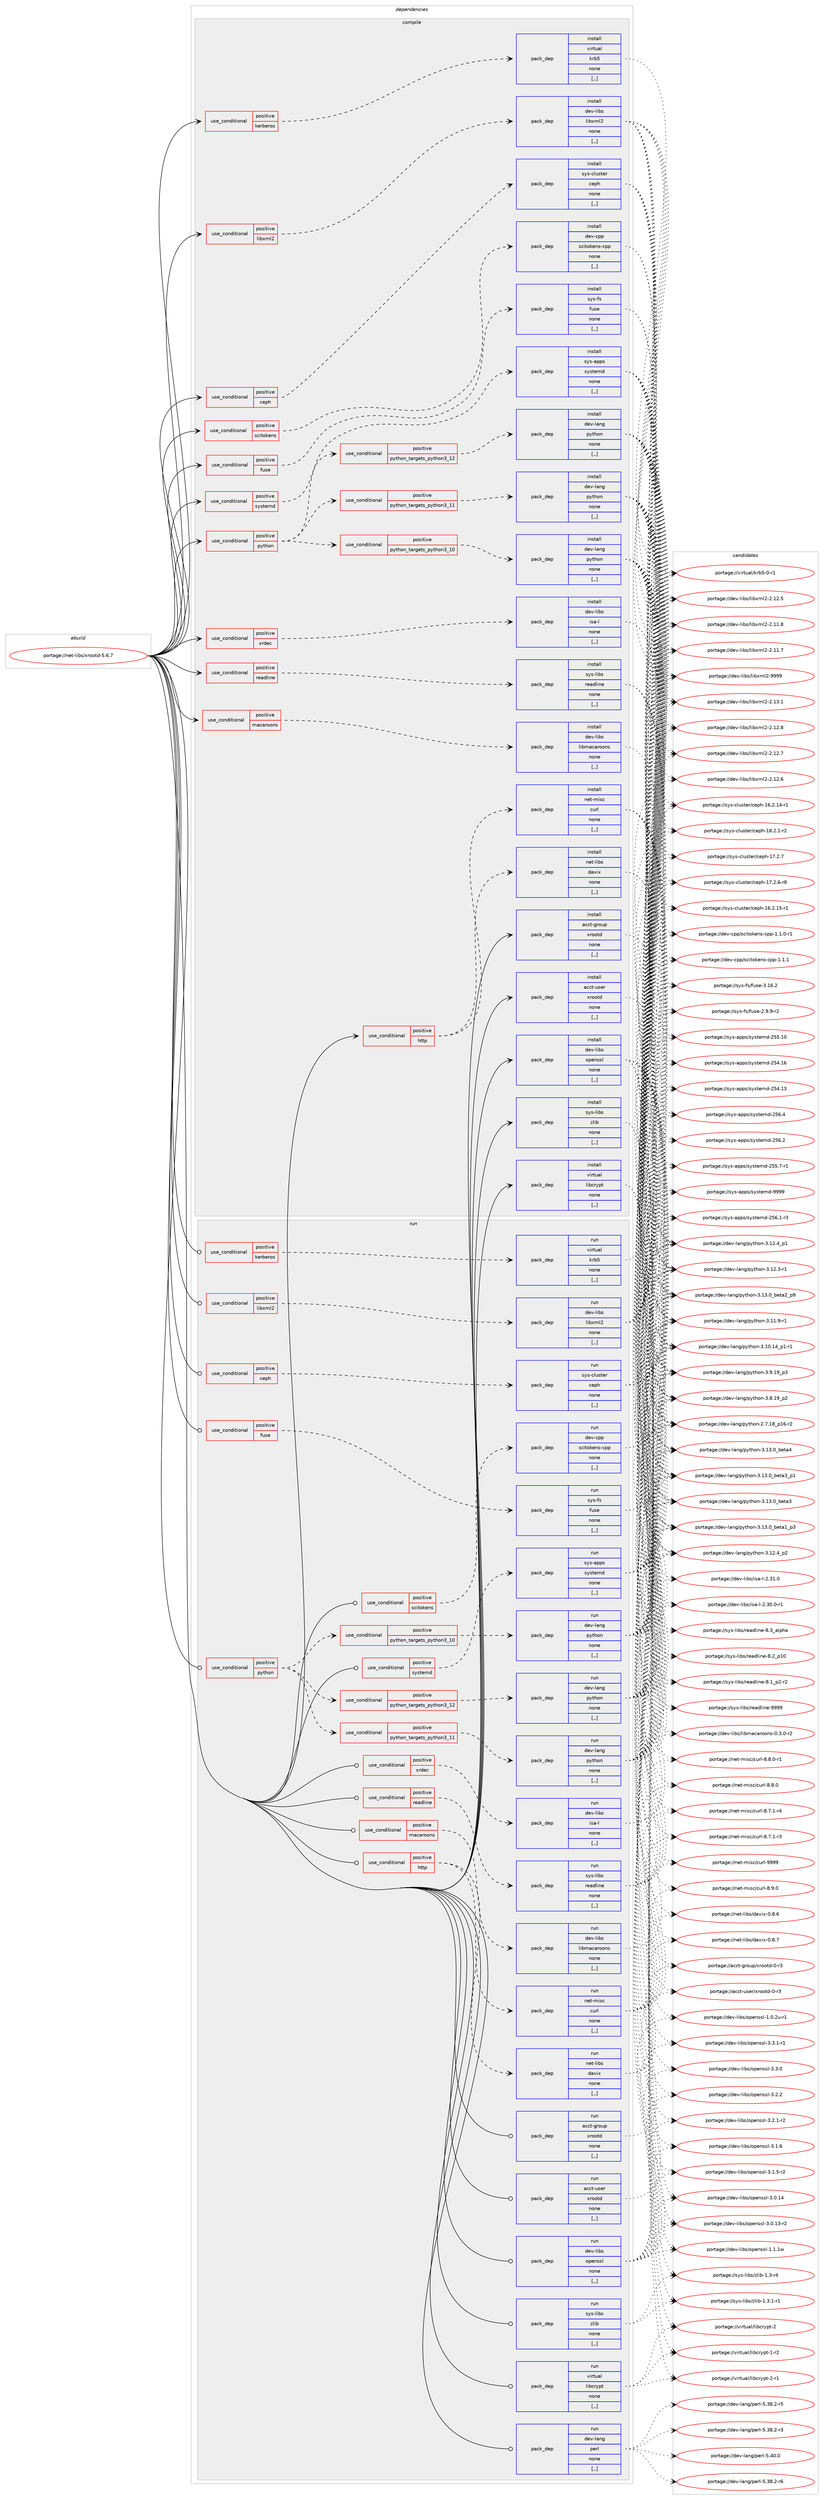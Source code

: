 digraph prolog {

# *************
# Graph options
# *************

newrank=true;
concentrate=true;
compound=true;
graph [rankdir=LR,fontname=Helvetica,fontsize=10,ranksep=1.5];#, ranksep=2.5, nodesep=0.2];
edge  [arrowhead=vee];
node  [fontname=Helvetica,fontsize=10];

# **********
# The ebuild
# **********

subgraph cluster_leftcol {
color=gray;
label=<<i>ebuild</i>>;
id [label="portage://net-libs/xrootd-5.6.7", color=red, width=4, href="../net-libs/xrootd-5.6.7.svg"];
}

# ****************
# The dependencies
# ****************

subgraph cluster_midcol {
color=gray;
label=<<i>dependencies</i>>;
subgraph cluster_compile {
fillcolor="#eeeeee";
style=filled;
label=<<i>compile</i>>;
subgraph cond94723 {
dependency362627 [label=<<TABLE BORDER="0" CELLBORDER="1" CELLSPACING="0" CELLPADDING="4"><TR><TD ROWSPAN="3" CELLPADDING="10">use_conditional</TD></TR><TR><TD>positive</TD></TR><TR><TD>ceph</TD></TR></TABLE>>, shape=none, color=red];
subgraph pack265244 {
dependency362628 [label=<<TABLE BORDER="0" CELLBORDER="1" CELLSPACING="0" CELLPADDING="4" WIDTH="220"><TR><TD ROWSPAN="6" CELLPADDING="30">pack_dep</TD></TR><TR><TD WIDTH="110">install</TD></TR><TR><TD>sys-cluster</TD></TR><TR><TD>ceph</TD></TR><TR><TD>none</TD></TR><TR><TD>[,,]</TD></TR></TABLE>>, shape=none, color=blue];
}
dependency362627:e -> dependency362628:w [weight=20,style="dashed",arrowhead="vee"];
}
id:e -> dependency362627:w [weight=20,style="solid",arrowhead="vee"];
subgraph cond94724 {
dependency362629 [label=<<TABLE BORDER="0" CELLBORDER="1" CELLSPACING="0" CELLPADDING="4"><TR><TD ROWSPAN="3" CELLPADDING="10">use_conditional</TD></TR><TR><TD>positive</TD></TR><TR><TD>fuse</TD></TR></TABLE>>, shape=none, color=red];
subgraph pack265245 {
dependency362630 [label=<<TABLE BORDER="0" CELLBORDER="1" CELLSPACING="0" CELLPADDING="4" WIDTH="220"><TR><TD ROWSPAN="6" CELLPADDING="30">pack_dep</TD></TR><TR><TD WIDTH="110">install</TD></TR><TR><TD>sys-fs</TD></TR><TR><TD>fuse</TD></TR><TR><TD>none</TD></TR><TR><TD>[,,]</TD></TR></TABLE>>, shape=none, color=blue];
}
dependency362629:e -> dependency362630:w [weight=20,style="dashed",arrowhead="vee"];
}
id:e -> dependency362629:w [weight=20,style="solid",arrowhead="vee"];
subgraph cond94725 {
dependency362631 [label=<<TABLE BORDER="0" CELLBORDER="1" CELLSPACING="0" CELLPADDING="4"><TR><TD ROWSPAN="3" CELLPADDING="10">use_conditional</TD></TR><TR><TD>positive</TD></TR><TR><TD>http</TD></TR></TABLE>>, shape=none, color=red];
subgraph pack265246 {
dependency362632 [label=<<TABLE BORDER="0" CELLBORDER="1" CELLSPACING="0" CELLPADDING="4" WIDTH="220"><TR><TD ROWSPAN="6" CELLPADDING="30">pack_dep</TD></TR><TR><TD WIDTH="110">install</TD></TR><TR><TD>net-misc</TD></TR><TR><TD>curl</TD></TR><TR><TD>none</TD></TR><TR><TD>[,,]</TD></TR></TABLE>>, shape=none, color=blue];
}
dependency362631:e -> dependency362632:w [weight=20,style="dashed",arrowhead="vee"];
subgraph pack265247 {
dependency362633 [label=<<TABLE BORDER="0" CELLBORDER="1" CELLSPACING="0" CELLPADDING="4" WIDTH="220"><TR><TD ROWSPAN="6" CELLPADDING="30">pack_dep</TD></TR><TR><TD WIDTH="110">install</TD></TR><TR><TD>net-libs</TD></TR><TR><TD>davix</TD></TR><TR><TD>none</TD></TR><TR><TD>[,,]</TD></TR></TABLE>>, shape=none, color=blue];
}
dependency362631:e -> dependency362633:w [weight=20,style="dashed",arrowhead="vee"];
}
id:e -> dependency362631:w [weight=20,style="solid",arrowhead="vee"];
subgraph cond94726 {
dependency362634 [label=<<TABLE BORDER="0" CELLBORDER="1" CELLSPACING="0" CELLPADDING="4"><TR><TD ROWSPAN="3" CELLPADDING="10">use_conditional</TD></TR><TR><TD>positive</TD></TR><TR><TD>kerberos</TD></TR></TABLE>>, shape=none, color=red];
subgraph pack265248 {
dependency362635 [label=<<TABLE BORDER="0" CELLBORDER="1" CELLSPACING="0" CELLPADDING="4" WIDTH="220"><TR><TD ROWSPAN="6" CELLPADDING="30">pack_dep</TD></TR><TR><TD WIDTH="110">install</TD></TR><TR><TD>virtual</TD></TR><TR><TD>krb5</TD></TR><TR><TD>none</TD></TR><TR><TD>[,,]</TD></TR></TABLE>>, shape=none, color=blue];
}
dependency362634:e -> dependency362635:w [weight=20,style="dashed",arrowhead="vee"];
}
id:e -> dependency362634:w [weight=20,style="solid",arrowhead="vee"];
subgraph cond94727 {
dependency362636 [label=<<TABLE BORDER="0" CELLBORDER="1" CELLSPACING="0" CELLPADDING="4"><TR><TD ROWSPAN="3" CELLPADDING="10">use_conditional</TD></TR><TR><TD>positive</TD></TR><TR><TD>libxml2</TD></TR></TABLE>>, shape=none, color=red];
subgraph pack265249 {
dependency362637 [label=<<TABLE BORDER="0" CELLBORDER="1" CELLSPACING="0" CELLPADDING="4" WIDTH="220"><TR><TD ROWSPAN="6" CELLPADDING="30">pack_dep</TD></TR><TR><TD WIDTH="110">install</TD></TR><TR><TD>dev-libs</TD></TR><TR><TD>libxml2</TD></TR><TR><TD>none</TD></TR><TR><TD>[,,]</TD></TR></TABLE>>, shape=none, color=blue];
}
dependency362636:e -> dependency362637:w [weight=20,style="dashed",arrowhead="vee"];
}
id:e -> dependency362636:w [weight=20,style="solid",arrowhead="vee"];
subgraph cond94728 {
dependency362638 [label=<<TABLE BORDER="0" CELLBORDER="1" CELLSPACING="0" CELLPADDING="4"><TR><TD ROWSPAN="3" CELLPADDING="10">use_conditional</TD></TR><TR><TD>positive</TD></TR><TR><TD>macaroons</TD></TR></TABLE>>, shape=none, color=red];
subgraph pack265250 {
dependency362639 [label=<<TABLE BORDER="0" CELLBORDER="1" CELLSPACING="0" CELLPADDING="4" WIDTH="220"><TR><TD ROWSPAN="6" CELLPADDING="30">pack_dep</TD></TR><TR><TD WIDTH="110">install</TD></TR><TR><TD>dev-libs</TD></TR><TR><TD>libmacaroons</TD></TR><TR><TD>none</TD></TR><TR><TD>[,,]</TD></TR></TABLE>>, shape=none, color=blue];
}
dependency362638:e -> dependency362639:w [weight=20,style="dashed",arrowhead="vee"];
}
id:e -> dependency362638:w [weight=20,style="solid",arrowhead="vee"];
subgraph cond94729 {
dependency362640 [label=<<TABLE BORDER="0" CELLBORDER="1" CELLSPACING="0" CELLPADDING="4"><TR><TD ROWSPAN="3" CELLPADDING="10">use_conditional</TD></TR><TR><TD>positive</TD></TR><TR><TD>python</TD></TR></TABLE>>, shape=none, color=red];
subgraph cond94730 {
dependency362641 [label=<<TABLE BORDER="0" CELLBORDER="1" CELLSPACING="0" CELLPADDING="4"><TR><TD ROWSPAN="3" CELLPADDING="10">use_conditional</TD></TR><TR><TD>positive</TD></TR><TR><TD>python_targets_python3_10</TD></TR></TABLE>>, shape=none, color=red];
subgraph pack265251 {
dependency362642 [label=<<TABLE BORDER="0" CELLBORDER="1" CELLSPACING="0" CELLPADDING="4" WIDTH="220"><TR><TD ROWSPAN="6" CELLPADDING="30">pack_dep</TD></TR><TR><TD WIDTH="110">install</TD></TR><TR><TD>dev-lang</TD></TR><TR><TD>python</TD></TR><TR><TD>none</TD></TR><TR><TD>[,,]</TD></TR></TABLE>>, shape=none, color=blue];
}
dependency362641:e -> dependency362642:w [weight=20,style="dashed",arrowhead="vee"];
}
dependency362640:e -> dependency362641:w [weight=20,style="dashed",arrowhead="vee"];
subgraph cond94731 {
dependency362643 [label=<<TABLE BORDER="0" CELLBORDER="1" CELLSPACING="0" CELLPADDING="4"><TR><TD ROWSPAN="3" CELLPADDING="10">use_conditional</TD></TR><TR><TD>positive</TD></TR><TR><TD>python_targets_python3_11</TD></TR></TABLE>>, shape=none, color=red];
subgraph pack265252 {
dependency362644 [label=<<TABLE BORDER="0" CELLBORDER="1" CELLSPACING="0" CELLPADDING="4" WIDTH="220"><TR><TD ROWSPAN="6" CELLPADDING="30">pack_dep</TD></TR><TR><TD WIDTH="110">install</TD></TR><TR><TD>dev-lang</TD></TR><TR><TD>python</TD></TR><TR><TD>none</TD></TR><TR><TD>[,,]</TD></TR></TABLE>>, shape=none, color=blue];
}
dependency362643:e -> dependency362644:w [weight=20,style="dashed",arrowhead="vee"];
}
dependency362640:e -> dependency362643:w [weight=20,style="dashed",arrowhead="vee"];
subgraph cond94732 {
dependency362645 [label=<<TABLE BORDER="0" CELLBORDER="1" CELLSPACING="0" CELLPADDING="4"><TR><TD ROWSPAN="3" CELLPADDING="10">use_conditional</TD></TR><TR><TD>positive</TD></TR><TR><TD>python_targets_python3_12</TD></TR></TABLE>>, shape=none, color=red];
subgraph pack265253 {
dependency362646 [label=<<TABLE BORDER="0" CELLBORDER="1" CELLSPACING="0" CELLPADDING="4" WIDTH="220"><TR><TD ROWSPAN="6" CELLPADDING="30">pack_dep</TD></TR><TR><TD WIDTH="110">install</TD></TR><TR><TD>dev-lang</TD></TR><TR><TD>python</TD></TR><TR><TD>none</TD></TR><TR><TD>[,,]</TD></TR></TABLE>>, shape=none, color=blue];
}
dependency362645:e -> dependency362646:w [weight=20,style="dashed",arrowhead="vee"];
}
dependency362640:e -> dependency362645:w [weight=20,style="dashed",arrowhead="vee"];
}
id:e -> dependency362640:w [weight=20,style="solid",arrowhead="vee"];
subgraph cond94733 {
dependency362647 [label=<<TABLE BORDER="0" CELLBORDER="1" CELLSPACING="0" CELLPADDING="4"><TR><TD ROWSPAN="3" CELLPADDING="10">use_conditional</TD></TR><TR><TD>positive</TD></TR><TR><TD>readline</TD></TR></TABLE>>, shape=none, color=red];
subgraph pack265254 {
dependency362648 [label=<<TABLE BORDER="0" CELLBORDER="1" CELLSPACING="0" CELLPADDING="4" WIDTH="220"><TR><TD ROWSPAN="6" CELLPADDING="30">pack_dep</TD></TR><TR><TD WIDTH="110">install</TD></TR><TR><TD>sys-libs</TD></TR><TR><TD>readline</TD></TR><TR><TD>none</TD></TR><TR><TD>[,,]</TD></TR></TABLE>>, shape=none, color=blue];
}
dependency362647:e -> dependency362648:w [weight=20,style="dashed",arrowhead="vee"];
}
id:e -> dependency362647:w [weight=20,style="solid",arrowhead="vee"];
subgraph cond94734 {
dependency362649 [label=<<TABLE BORDER="0" CELLBORDER="1" CELLSPACING="0" CELLPADDING="4"><TR><TD ROWSPAN="3" CELLPADDING="10">use_conditional</TD></TR><TR><TD>positive</TD></TR><TR><TD>scitokens</TD></TR></TABLE>>, shape=none, color=red];
subgraph pack265255 {
dependency362650 [label=<<TABLE BORDER="0" CELLBORDER="1" CELLSPACING="0" CELLPADDING="4" WIDTH="220"><TR><TD ROWSPAN="6" CELLPADDING="30">pack_dep</TD></TR><TR><TD WIDTH="110">install</TD></TR><TR><TD>dev-cpp</TD></TR><TR><TD>scitokens-cpp</TD></TR><TR><TD>none</TD></TR><TR><TD>[,,]</TD></TR></TABLE>>, shape=none, color=blue];
}
dependency362649:e -> dependency362650:w [weight=20,style="dashed",arrowhead="vee"];
}
id:e -> dependency362649:w [weight=20,style="solid",arrowhead="vee"];
subgraph cond94735 {
dependency362651 [label=<<TABLE BORDER="0" CELLBORDER="1" CELLSPACING="0" CELLPADDING="4"><TR><TD ROWSPAN="3" CELLPADDING="10">use_conditional</TD></TR><TR><TD>positive</TD></TR><TR><TD>systemd</TD></TR></TABLE>>, shape=none, color=red];
subgraph pack265256 {
dependency362652 [label=<<TABLE BORDER="0" CELLBORDER="1" CELLSPACING="0" CELLPADDING="4" WIDTH="220"><TR><TD ROWSPAN="6" CELLPADDING="30">pack_dep</TD></TR><TR><TD WIDTH="110">install</TD></TR><TR><TD>sys-apps</TD></TR><TR><TD>systemd</TD></TR><TR><TD>none</TD></TR><TR><TD>[,,]</TD></TR></TABLE>>, shape=none, color=blue];
}
dependency362651:e -> dependency362652:w [weight=20,style="dashed",arrowhead="vee"];
}
id:e -> dependency362651:w [weight=20,style="solid",arrowhead="vee"];
subgraph cond94736 {
dependency362653 [label=<<TABLE BORDER="0" CELLBORDER="1" CELLSPACING="0" CELLPADDING="4"><TR><TD ROWSPAN="3" CELLPADDING="10">use_conditional</TD></TR><TR><TD>positive</TD></TR><TR><TD>xrdec</TD></TR></TABLE>>, shape=none, color=red];
subgraph pack265257 {
dependency362654 [label=<<TABLE BORDER="0" CELLBORDER="1" CELLSPACING="0" CELLPADDING="4" WIDTH="220"><TR><TD ROWSPAN="6" CELLPADDING="30">pack_dep</TD></TR><TR><TD WIDTH="110">install</TD></TR><TR><TD>dev-libs</TD></TR><TR><TD>isa-l</TD></TR><TR><TD>none</TD></TR><TR><TD>[,,]</TD></TR></TABLE>>, shape=none, color=blue];
}
dependency362653:e -> dependency362654:w [weight=20,style="dashed",arrowhead="vee"];
}
id:e -> dependency362653:w [weight=20,style="solid",arrowhead="vee"];
subgraph pack265258 {
dependency362655 [label=<<TABLE BORDER="0" CELLBORDER="1" CELLSPACING="0" CELLPADDING="4" WIDTH="220"><TR><TD ROWSPAN="6" CELLPADDING="30">pack_dep</TD></TR><TR><TD WIDTH="110">install</TD></TR><TR><TD>acct-group</TD></TR><TR><TD>xrootd</TD></TR><TR><TD>none</TD></TR><TR><TD>[,,]</TD></TR></TABLE>>, shape=none, color=blue];
}
id:e -> dependency362655:w [weight=20,style="solid",arrowhead="vee"];
subgraph pack265259 {
dependency362656 [label=<<TABLE BORDER="0" CELLBORDER="1" CELLSPACING="0" CELLPADDING="4" WIDTH="220"><TR><TD ROWSPAN="6" CELLPADDING="30">pack_dep</TD></TR><TR><TD WIDTH="110">install</TD></TR><TR><TD>acct-user</TD></TR><TR><TD>xrootd</TD></TR><TR><TD>none</TD></TR><TR><TD>[,,]</TD></TR></TABLE>>, shape=none, color=blue];
}
id:e -> dependency362656:w [weight=20,style="solid",arrowhead="vee"];
subgraph pack265260 {
dependency362657 [label=<<TABLE BORDER="0" CELLBORDER="1" CELLSPACING="0" CELLPADDING="4" WIDTH="220"><TR><TD ROWSPAN="6" CELLPADDING="30">pack_dep</TD></TR><TR><TD WIDTH="110">install</TD></TR><TR><TD>dev-libs</TD></TR><TR><TD>openssl</TD></TR><TR><TD>none</TD></TR><TR><TD>[,,]</TD></TR></TABLE>>, shape=none, color=blue];
}
id:e -> dependency362657:w [weight=20,style="solid",arrowhead="vee"];
subgraph pack265261 {
dependency362658 [label=<<TABLE BORDER="0" CELLBORDER="1" CELLSPACING="0" CELLPADDING="4" WIDTH="220"><TR><TD ROWSPAN="6" CELLPADDING="30">pack_dep</TD></TR><TR><TD WIDTH="110">install</TD></TR><TR><TD>sys-libs</TD></TR><TR><TD>zlib</TD></TR><TR><TD>none</TD></TR><TR><TD>[,,]</TD></TR></TABLE>>, shape=none, color=blue];
}
id:e -> dependency362658:w [weight=20,style="solid",arrowhead="vee"];
subgraph pack265262 {
dependency362659 [label=<<TABLE BORDER="0" CELLBORDER="1" CELLSPACING="0" CELLPADDING="4" WIDTH="220"><TR><TD ROWSPAN="6" CELLPADDING="30">pack_dep</TD></TR><TR><TD WIDTH="110">install</TD></TR><TR><TD>virtual</TD></TR><TR><TD>libcrypt</TD></TR><TR><TD>none</TD></TR><TR><TD>[,,]</TD></TR></TABLE>>, shape=none, color=blue];
}
id:e -> dependency362659:w [weight=20,style="solid",arrowhead="vee"];
}
subgraph cluster_compileandrun {
fillcolor="#eeeeee";
style=filled;
label=<<i>compile and run</i>>;
}
subgraph cluster_run {
fillcolor="#eeeeee";
style=filled;
label=<<i>run</i>>;
subgraph cond94737 {
dependency362660 [label=<<TABLE BORDER="0" CELLBORDER="1" CELLSPACING="0" CELLPADDING="4"><TR><TD ROWSPAN="3" CELLPADDING="10">use_conditional</TD></TR><TR><TD>positive</TD></TR><TR><TD>ceph</TD></TR></TABLE>>, shape=none, color=red];
subgraph pack265263 {
dependency362661 [label=<<TABLE BORDER="0" CELLBORDER="1" CELLSPACING="0" CELLPADDING="4" WIDTH="220"><TR><TD ROWSPAN="6" CELLPADDING="30">pack_dep</TD></TR><TR><TD WIDTH="110">run</TD></TR><TR><TD>sys-cluster</TD></TR><TR><TD>ceph</TD></TR><TR><TD>none</TD></TR><TR><TD>[,,]</TD></TR></TABLE>>, shape=none, color=blue];
}
dependency362660:e -> dependency362661:w [weight=20,style="dashed",arrowhead="vee"];
}
id:e -> dependency362660:w [weight=20,style="solid",arrowhead="odot"];
subgraph cond94738 {
dependency362662 [label=<<TABLE BORDER="0" CELLBORDER="1" CELLSPACING="0" CELLPADDING="4"><TR><TD ROWSPAN="3" CELLPADDING="10">use_conditional</TD></TR><TR><TD>positive</TD></TR><TR><TD>fuse</TD></TR></TABLE>>, shape=none, color=red];
subgraph pack265264 {
dependency362663 [label=<<TABLE BORDER="0" CELLBORDER="1" CELLSPACING="0" CELLPADDING="4" WIDTH="220"><TR><TD ROWSPAN="6" CELLPADDING="30">pack_dep</TD></TR><TR><TD WIDTH="110">run</TD></TR><TR><TD>sys-fs</TD></TR><TR><TD>fuse</TD></TR><TR><TD>none</TD></TR><TR><TD>[,,]</TD></TR></TABLE>>, shape=none, color=blue];
}
dependency362662:e -> dependency362663:w [weight=20,style="dashed",arrowhead="vee"];
}
id:e -> dependency362662:w [weight=20,style="solid",arrowhead="odot"];
subgraph cond94739 {
dependency362664 [label=<<TABLE BORDER="0" CELLBORDER="1" CELLSPACING="0" CELLPADDING="4"><TR><TD ROWSPAN="3" CELLPADDING="10">use_conditional</TD></TR><TR><TD>positive</TD></TR><TR><TD>http</TD></TR></TABLE>>, shape=none, color=red];
subgraph pack265265 {
dependency362665 [label=<<TABLE BORDER="0" CELLBORDER="1" CELLSPACING="0" CELLPADDING="4" WIDTH="220"><TR><TD ROWSPAN="6" CELLPADDING="30">pack_dep</TD></TR><TR><TD WIDTH="110">run</TD></TR><TR><TD>net-misc</TD></TR><TR><TD>curl</TD></TR><TR><TD>none</TD></TR><TR><TD>[,,]</TD></TR></TABLE>>, shape=none, color=blue];
}
dependency362664:e -> dependency362665:w [weight=20,style="dashed",arrowhead="vee"];
subgraph pack265266 {
dependency362666 [label=<<TABLE BORDER="0" CELLBORDER="1" CELLSPACING="0" CELLPADDING="4" WIDTH="220"><TR><TD ROWSPAN="6" CELLPADDING="30">pack_dep</TD></TR><TR><TD WIDTH="110">run</TD></TR><TR><TD>net-libs</TD></TR><TR><TD>davix</TD></TR><TR><TD>none</TD></TR><TR><TD>[,,]</TD></TR></TABLE>>, shape=none, color=blue];
}
dependency362664:e -> dependency362666:w [weight=20,style="dashed",arrowhead="vee"];
}
id:e -> dependency362664:w [weight=20,style="solid",arrowhead="odot"];
subgraph cond94740 {
dependency362667 [label=<<TABLE BORDER="0" CELLBORDER="1" CELLSPACING="0" CELLPADDING="4"><TR><TD ROWSPAN="3" CELLPADDING="10">use_conditional</TD></TR><TR><TD>positive</TD></TR><TR><TD>kerberos</TD></TR></TABLE>>, shape=none, color=red];
subgraph pack265267 {
dependency362668 [label=<<TABLE BORDER="0" CELLBORDER="1" CELLSPACING="0" CELLPADDING="4" WIDTH="220"><TR><TD ROWSPAN="6" CELLPADDING="30">pack_dep</TD></TR><TR><TD WIDTH="110">run</TD></TR><TR><TD>virtual</TD></TR><TR><TD>krb5</TD></TR><TR><TD>none</TD></TR><TR><TD>[,,]</TD></TR></TABLE>>, shape=none, color=blue];
}
dependency362667:e -> dependency362668:w [weight=20,style="dashed",arrowhead="vee"];
}
id:e -> dependency362667:w [weight=20,style="solid",arrowhead="odot"];
subgraph cond94741 {
dependency362669 [label=<<TABLE BORDER="0" CELLBORDER="1" CELLSPACING="0" CELLPADDING="4"><TR><TD ROWSPAN="3" CELLPADDING="10">use_conditional</TD></TR><TR><TD>positive</TD></TR><TR><TD>libxml2</TD></TR></TABLE>>, shape=none, color=red];
subgraph pack265268 {
dependency362670 [label=<<TABLE BORDER="0" CELLBORDER="1" CELLSPACING="0" CELLPADDING="4" WIDTH="220"><TR><TD ROWSPAN="6" CELLPADDING="30">pack_dep</TD></TR><TR><TD WIDTH="110">run</TD></TR><TR><TD>dev-libs</TD></TR><TR><TD>libxml2</TD></TR><TR><TD>none</TD></TR><TR><TD>[,,]</TD></TR></TABLE>>, shape=none, color=blue];
}
dependency362669:e -> dependency362670:w [weight=20,style="dashed",arrowhead="vee"];
}
id:e -> dependency362669:w [weight=20,style="solid",arrowhead="odot"];
subgraph cond94742 {
dependency362671 [label=<<TABLE BORDER="0" CELLBORDER="1" CELLSPACING="0" CELLPADDING="4"><TR><TD ROWSPAN="3" CELLPADDING="10">use_conditional</TD></TR><TR><TD>positive</TD></TR><TR><TD>macaroons</TD></TR></TABLE>>, shape=none, color=red];
subgraph pack265269 {
dependency362672 [label=<<TABLE BORDER="0" CELLBORDER="1" CELLSPACING="0" CELLPADDING="4" WIDTH="220"><TR><TD ROWSPAN="6" CELLPADDING="30">pack_dep</TD></TR><TR><TD WIDTH="110">run</TD></TR><TR><TD>dev-libs</TD></TR><TR><TD>libmacaroons</TD></TR><TR><TD>none</TD></TR><TR><TD>[,,]</TD></TR></TABLE>>, shape=none, color=blue];
}
dependency362671:e -> dependency362672:w [weight=20,style="dashed",arrowhead="vee"];
}
id:e -> dependency362671:w [weight=20,style="solid",arrowhead="odot"];
subgraph cond94743 {
dependency362673 [label=<<TABLE BORDER="0" CELLBORDER="1" CELLSPACING="0" CELLPADDING="4"><TR><TD ROWSPAN="3" CELLPADDING="10">use_conditional</TD></TR><TR><TD>positive</TD></TR><TR><TD>python</TD></TR></TABLE>>, shape=none, color=red];
subgraph cond94744 {
dependency362674 [label=<<TABLE BORDER="0" CELLBORDER="1" CELLSPACING="0" CELLPADDING="4"><TR><TD ROWSPAN="3" CELLPADDING="10">use_conditional</TD></TR><TR><TD>positive</TD></TR><TR><TD>python_targets_python3_10</TD></TR></TABLE>>, shape=none, color=red];
subgraph pack265270 {
dependency362675 [label=<<TABLE BORDER="0" CELLBORDER="1" CELLSPACING="0" CELLPADDING="4" WIDTH="220"><TR><TD ROWSPAN="6" CELLPADDING="30">pack_dep</TD></TR><TR><TD WIDTH="110">run</TD></TR><TR><TD>dev-lang</TD></TR><TR><TD>python</TD></TR><TR><TD>none</TD></TR><TR><TD>[,,]</TD></TR></TABLE>>, shape=none, color=blue];
}
dependency362674:e -> dependency362675:w [weight=20,style="dashed",arrowhead="vee"];
}
dependency362673:e -> dependency362674:w [weight=20,style="dashed",arrowhead="vee"];
subgraph cond94745 {
dependency362676 [label=<<TABLE BORDER="0" CELLBORDER="1" CELLSPACING="0" CELLPADDING="4"><TR><TD ROWSPAN="3" CELLPADDING="10">use_conditional</TD></TR><TR><TD>positive</TD></TR><TR><TD>python_targets_python3_11</TD></TR></TABLE>>, shape=none, color=red];
subgraph pack265271 {
dependency362677 [label=<<TABLE BORDER="0" CELLBORDER="1" CELLSPACING="0" CELLPADDING="4" WIDTH="220"><TR><TD ROWSPAN="6" CELLPADDING="30">pack_dep</TD></TR><TR><TD WIDTH="110">run</TD></TR><TR><TD>dev-lang</TD></TR><TR><TD>python</TD></TR><TR><TD>none</TD></TR><TR><TD>[,,]</TD></TR></TABLE>>, shape=none, color=blue];
}
dependency362676:e -> dependency362677:w [weight=20,style="dashed",arrowhead="vee"];
}
dependency362673:e -> dependency362676:w [weight=20,style="dashed",arrowhead="vee"];
subgraph cond94746 {
dependency362678 [label=<<TABLE BORDER="0" CELLBORDER="1" CELLSPACING="0" CELLPADDING="4"><TR><TD ROWSPAN="3" CELLPADDING="10">use_conditional</TD></TR><TR><TD>positive</TD></TR><TR><TD>python_targets_python3_12</TD></TR></TABLE>>, shape=none, color=red];
subgraph pack265272 {
dependency362679 [label=<<TABLE BORDER="0" CELLBORDER="1" CELLSPACING="0" CELLPADDING="4" WIDTH="220"><TR><TD ROWSPAN="6" CELLPADDING="30">pack_dep</TD></TR><TR><TD WIDTH="110">run</TD></TR><TR><TD>dev-lang</TD></TR><TR><TD>python</TD></TR><TR><TD>none</TD></TR><TR><TD>[,,]</TD></TR></TABLE>>, shape=none, color=blue];
}
dependency362678:e -> dependency362679:w [weight=20,style="dashed",arrowhead="vee"];
}
dependency362673:e -> dependency362678:w [weight=20,style="dashed",arrowhead="vee"];
}
id:e -> dependency362673:w [weight=20,style="solid",arrowhead="odot"];
subgraph cond94747 {
dependency362680 [label=<<TABLE BORDER="0" CELLBORDER="1" CELLSPACING="0" CELLPADDING="4"><TR><TD ROWSPAN="3" CELLPADDING="10">use_conditional</TD></TR><TR><TD>positive</TD></TR><TR><TD>readline</TD></TR></TABLE>>, shape=none, color=red];
subgraph pack265273 {
dependency362681 [label=<<TABLE BORDER="0" CELLBORDER="1" CELLSPACING="0" CELLPADDING="4" WIDTH="220"><TR><TD ROWSPAN="6" CELLPADDING="30">pack_dep</TD></TR><TR><TD WIDTH="110">run</TD></TR><TR><TD>sys-libs</TD></TR><TR><TD>readline</TD></TR><TR><TD>none</TD></TR><TR><TD>[,,]</TD></TR></TABLE>>, shape=none, color=blue];
}
dependency362680:e -> dependency362681:w [weight=20,style="dashed",arrowhead="vee"];
}
id:e -> dependency362680:w [weight=20,style="solid",arrowhead="odot"];
subgraph cond94748 {
dependency362682 [label=<<TABLE BORDER="0" CELLBORDER="1" CELLSPACING="0" CELLPADDING="4"><TR><TD ROWSPAN="3" CELLPADDING="10">use_conditional</TD></TR><TR><TD>positive</TD></TR><TR><TD>scitokens</TD></TR></TABLE>>, shape=none, color=red];
subgraph pack265274 {
dependency362683 [label=<<TABLE BORDER="0" CELLBORDER="1" CELLSPACING="0" CELLPADDING="4" WIDTH="220"><TR><TD ROWSPAN="6" CELLPADDING="30">pack_dep</TD></TR><TR><TD WIDTH="110">run</TD></TR><TR><TD>dev-cpp</TD></TR><TR><TD>scitokens-cpp</TD></TR><TR><TD>none</TD></TR><TR><TD>[,,]</TD></TR></TABLE>>, shape=none, color=blue];
}
dependency362682:e -> dependency362683:w [weight=20,style="dashed",arrowhead="vee"];
}
id:e -> dependency362682:w [weight=20,style="solid",arrowhead="odot"];
subgraph cond94749 {
dependency362684 [label=<<TABLE BORDER="0" CELLBORDER="1" CELLSPACING="0" CELLPADDING="4"><TR><TD ROWSPAN="3" CELLPADDING="10">use_conditional</TD></TR><TR><TD>positive</TD></TR><TR><TD>systemd</TD></TR></TABLE>>, shape=none, color=red];
subgraph pack265275 {
dependency362685 [label=<<TABLE BORDER="0" CELLBORDER="1" CELLSPACING="0" CELLPADDING="4" WIDTH="220"><TR><TD ROWSPAN="6" CELLPADDING="30">pack_dep</TD></TR><TR><TD WIDTH="110">run</TD></TR><TR><TD>sys-apps</TD></TR><TR><TD>systemd</TD></TR><TR><TD>none</TD></TR><TR><TD>[,,]</TD></TR></TABLE>>, shape=none, color=blue];
}
dependency362684:e -> dependency362685:w [weight=20,style="dashed",arrowhead="vee"];
}
id:e -> dependency362684:w [weight=20,style="solid",arrowhead="odot"];
subgraph cond94750 {
dependency362686 [label=<<TABLE BORDER="0" CELLBORDER="1" CELLSPACING="0" CELLPADDING="4"><TR><TD ROWSPAN="3" CELLPADDING="10">use_conditional</TD></TR><TR><TD>positive</TD></TR><TR><TD>xrdec</TD></TR></TABLE>>, shape=none, color=red];
subgraph pack265276 {
dependency362687 [label=<<TABLE BORDER="0" CELLBORDER="1" CELLSPACING="0" CELLPADDING="4" WIDTH="220"><TR><TD ROWSPAN="6" CELLPADDING="30">pack_dep</TD></TR><TR><TD WIDTH="110">run</TD></TR><TR><TD>dev-libs</TD></TR><TR><TD>isa-l</TD></TR><TR><TD>none</TD></TR><TR><TD>[,,]</TD></TR></TABLE>>, shape=none, color=blue];
}
dependency362686:e -> dependency362687:w [weight=20,style="dashed",arrowhead="vee"];
}
id:e -> dependency362686:w [weight=20,style="solid",arrowhead="odot"];
subgraph pack265277 {
dependency362688 [label=<<TABLE BORDER="0" CELLBORDER="1" CELLSPACING="0" CELLPADDING="4" WIDTH="220"><TR><TD ROWSPAN="6" CELLPADDING="30">pack_dep</TD></TR><TR><TD WIDTH="110">run</TD></TR><TR><TD>acct-group</TD></TR><TR><TD>xrootd</TD></TR><TR><TD>none</TD></TR><TR><TD>[,,]</TD></TR></TABLE>>, shape=none, color=blue];
}
id:e -> dependency362688:w [weight=20,style="solid",arrowhead="odot"];
subgraph pack265278 {
dependency362689 [label=<<TABLE BORDER="0" CELLBORDER="1" CELLSPACING="0" CELLPADDING="4" WIDTH="220"><TR><TD ROWSPAN="6" CELLPADDING="30">pack_dep</TD></TR><TR><TD WIDTH="110">run</TD></TR><TR><TD>acct-user</TD></TR><TR><TD>xrootd</TD></TR><TR><TD>none</TD></TR><TR><TD>[,,]</TD></TR></TABLE>>, shape=none, color=blue];
}
id:e -> dependency362689:w [weight=20,style="solid",arrowhead="odot"];
subgraph pack265279 {
dependency362690 [label=<<TABLE BORDER="0" CELLBORDER="1" CELLSPACING="0" CELLPADDING="4" WIDTH="220"><TR><TD ROWSPAN="6" CELLPADDING="30">pack_dep</TD></TR><TR><TD WIDTH="110">run</TD></TR><TR><TD>dev-lang</TD></TR><TR><TD>perl</TD></TR><TR><TD>none</TD></TR><TR><TD>[,,]</TD></TR></TABLE>>, shape=none, color=blue];
}
id:e -> dependency362690:w [weight=20,style="solid",arrowhead="odot"];
subgraph pack265280 {
dependency362691 [label=<<TABLE BORDER="0" CELLBORDER="1" CELLSPACING="0" CELLPADDING="4" WIDTH="220"><TR><TD ROWSPAN="6" CELLPADDING="30">pack_dep</TD></TR><TR><TD WIDTH="110">run</TD></TR><TR><TD>dev-libs</TD></TR><TR><TD>openssl</TD></TR><TR><TD>none</TD></TR><TR><TD>[,,]</TD></TR></TABLE>>, shape=none, color=blue];
}
id:e -> dependency362691:w [weight=20,style="solid",arrowhead="odot"];
subgraph pack265281 {
dependency362692 [label=<<TABLE BORDER="0" CELLBORDER="1" CELLSPACING="0" CELLPADDING="4" WIDTH="220"><TR><TD ROWSPAN="6" CELLPADDING="30">pack_dep</TD></TR><TR><TD WIDTH="110">run</TD></TR><TR><TD>sys-libs</TD></TR><TR><TD>zlib</TD></TR><TR><TD>none</TD></TR><TR><TD>[,,]</TD></TR></TABLE>>, shape=none, color=blue];
}
id:e -> dependency362692:w [weight=20,style="solid",arrowhead="odot"];
subgraph pack265282 {
dependency362693 [label=<<TABLE BORDER="0" CELLBORDER="1" CELLSPACING="0" CELLPADDING="4" WIDTH="220"><TR><TD ROWSPAN="6" CELLPADDING="30">pack_dep</TD></TR><TR><TD WIDTH="110">run</TD></TR><TR><TD>virtual</TD></TR><TR><TD>libcrypt</TD></TR><TR><TD>none</TD></TR><TR><TD>[,,]</TD></TR></TABLE>>, shape=none, color=blue];
}
id:e -> dependency362693:w [weight=20,style="solid",arrowhead="odot"];
}
}

# **************
# The candidates
# **************

subgraph cluster_choices {
rank=same;
color=gray;
label=<<i>candidates</i>>;

subgraph choice265244 {
color=black;
nodesep=1;
choice11512111545991081171151161011144799101112104454956465046494511450 [label="portage://sys-cluster/ceph-18.2.1-r2", color=red, width=4,href="../sys-cluster/ceph-18.2.1-r2.svg"];
choice1151211154599108117115116101114479910111210445495546504655 [label="portage://sys-cluster/ceph-17.2.7", color=red, width=4,href="../sys-cluster/ceph-17.2.7.svg"];
choice11512111545991081171151161011144799101112104454955465046544511456 [label="portage://sys-cluster/ceph-17.2.6-r8", color=red, width=4,href="../sys-cluster/ceph-17.2.6-r8.svg"];
choice1151211154599108117115116101114479910111210445495446504649534511449 [label="portage://sys-cluster/ceph-16.2.15-r1", color=red, width=4,href="../sys-cluster/ceph-16.2.15-r1.svg"];
choice1151211154599108117115116101114479910111210445495446504649524511449 [label="portage://sys-cluster/ceph-16.2.14-r1", color=red, width=4,href="../sys-cluster/ceph-16.2.14-r1.svg"];
dependency362628:e -> choice11512111545991081171151161011144799101112104454956465046494511450:w [style=dotted,weight="100"];
dependency362628:e -> choice1151211154599108117115116101114479910111210445495546504655:w [style=dotted,weight="100"];
dependency362628:e -> choice11512111545991081171151161011144799101112104454955465046544511456:w [style=dotted,weight="100"];
dependency362628:e -> choice1151211154599108117115116101114479910111210445495446504649534511449:w [style=dotted,weight="100"];
dependency362628:e -> choice1151211154599108117115116101114479910111210445495446504649524511449:w [style=dotted,weight="100"];
}
subgraph choice265245 {
color=black;
nodesep=1;
choice115121115451021154710211711510145514649544650 [label="portage://sys-fs/fuse-3.16.2", color=red, width=4,href="../sys-fs/fuse-3.16.2.svg"];
choice11512111545102115471021171151014550465746574511450 [label="portage://sys-fs/fuse-2.9.9-r2", color=red, width=4,href="../sys-fs/fuse-2.9.9-r2.svg"];
dependency362630:e -> choice115121115451021154710211711510145514649544650:w [style=dotted,weight="100"];
dependency362630:e -> choice11512111545102115471021171151014550465746574511450:w [style=dotted,weight="100"];
}
subgraph choice265246 {
color=black;
nodesep=1;
choice110101116451091051159947991171141084557575757 [label="portage://net-misc/curl-9999", color=red, width=4,href="../net-misc/curl-9999.svg"];
choice11010111645109105115994799117114108455646574648 [label="portage://net-misc/curl-8.9.0", color=red, width=4,href="../net-misc/curl-8.9.0.svg"];
choice110101116451091051159947991171141084556465646484511449 [label="portage://net-misc/curl-8.8.0-r1", color=red, width=4,href="../net-misc/curl-8.8.0-r1.svg"];
choice11010111645109105115994799117114108455646564648 [label="portage://net-misc/curl-8.8.0", color=red, width=4,href="../net-misc/curl-8.8.0.svg"];
choice110101116451091051159947991171141084556465546494511452 [label="portage://net-misc/curl-8.7.1-r4", color=red, width=4,href="../net-misc/curl-8.7.1-r4.svg"];
choice110101116451091051159947991171141084556465546494511451 [label="portage://net-misc/curl-8.7.1-r3", color=red, width=4,href="../net-misc/curl-8.7.1-r3.svg"];
dependency362632:e -> choice110101116451091051159947991171141084557575757:w [style=dotted,weight="100"];
dependency362632:e -> choice11010111645109105115994799117114108455646574648:w [style=dotted,weight="100"];
dependency362632:e -> choice110101116451091051159947991171141084556465646484511449:w [style=dotted,weight="100"];
dependency362632:e -> choice11010111645109105115994799117114108455646564648:w [style=dotted,weight="100"];
dependency362632:e -> choice110101116451091051159947991171141084556465546494511452:w [style=dotted,weight="100"];
dependency362632:e -> choice110101116451091051159947991171141084556465546494511451:w [style=dotted,weight="100"];
}
subgraph choice265247 {
color=black;
nodesep=1;
choice11010111645108105981154710097118105120454846564655 [label="portage://net-libs/davix-0.8.7", color=red, width=4,href="../net-libs/davix-0.8.7.svg"];
choice11010111645108105981154710097118105120454846564654 [label="portage://net-libs/davix-0.8.6", color=red, width=4,href="../net-libs/davix-0.8.6.svg"];
dependency362633:e -> choice11010111645108105981154710097118105120454846564655:w [style=dotted,weight="100"];
dependency362633:e -> choice11010111645108105981154710097118105120454846564654:w [style=dotted,weight="100"];
}
subgraph choice265248 {
color=black;
nodesep=1;
choice1181051141161179710847107114985345484511449 [label="portage://virtual/krb5-0-r1", color=red, width=4,href="../virtual/krb5-0-r1.svg"];
dependency362635:e -> choice1181051141161179710847107114985345484511449:w [style=dotted,weight="100"];
}
subgraph choice265249 {
color=black;
nodesep=1;
choice10010111845108105981154710810598120109108504557575757 [label="portage://dev-libs/libxml2-9999", color=red, width=4,href="../dev-libs/libxml2-9999.svg"];
choice100101118451081059811547108105981201091085045504649514649 [label="portage://dev-libs/libxml2-2.13.1", color=red, width=4,href="../dev-libs/libxml2-2.13.1.svg"];
choice100101118451081059811547108105981201091085045504649504656 [label="portage://dev-libs/libxml2-2.12.8", color=red, width=4,href="../dev-libs/libxml2-2.12.8.svg"];
choice100101118451081059811547108105981201091085045504649504655 [label="portage://dev-libs/libxml2-2.12.7", color=red, width=4,href="../dev-libs/libxml2-2.12.7.svg"];
choice100101118451081059811547108105981201091085045504649504654 [label="portage://dev-libs/libxml2-2.12.6", color=red, width=4,href="../dev-libs/libxml2-2.12.6.svg"];
choice100101118451081059811547108105981201091085045504649504653 [label="portage://dev-libs/libxml2-2.12.5", color=red, width=4,href="../dev-libs/libxml2-2.12.5.svg"];
choice100101118451081059811547108105981201091085045504649494656 [label="portage://dev-libs/libxml2-2.11.8", color=red, width=4,href="../dev-libs/libxml2-2.11.8.svg"];
choice100101118451081059811547108105981201091085045504649494655 [label="portage://dev-libs/libxml2-2.11.7", color=red, width=4,href="../dev-libs/libxml2-2.11.7.svg"];
dependency362637:e -> choice10010111845108105981154710810598120109108504557575757:w [style=dotted,weight="100"];
dependency362637:e -> choice100101118451081059811547108105981201091085045504649514649:w [style=dotted,weight="100"];
dependency362637:e -> choice100101118451081059811547108105981201091085045504649504656:w [style=dotted,weight="100"];
dependency362637:e -> choice100101118451081059811547108105981201091085045504649504655:w [style=dotted,weight="100"];
dependency362637:e -> choice100101118451081059811547108105981201091085045504649504654:w [style=dotted,weight="100"];
dependency362637:e -> choice100101118451081059811547108105981201091085045504649504653:w [style=dotted,weight="100"];
dependency362637:e -> choice100101118451081059811547108105981201091085045504649494656:w [style=dotted,weight="100"];
dependency362637:e -> choice100101118451081059811547108105981201091085045504649494655:w [style=dotted,weight="100"];
}
subgraph choice265250 {
color=black;
nodesep=1;
choice100101118451081059811547108105981099799971141111111101154548465146484511450 [label="portage://dev-libs/libmacaroons-0.3.0-r2", color=red, width=4,href="../dev-libs/libmacaroons-0.3.0-r2.svg"];
dependency362639:e -> choice100101118451081059811547108105981099799971141111111101154548465146484511450:w [style=dotted,weight="100"];
}
subgraph choice265251 {
color=black;
nodesep=1;
choice1001011184510897110103471121211161041111104551464951464895981011169752 [label="portage://dev-lang/python-3.13.0_beta4", color=red, width=4,href="../dev-lang/python-3.13.0_beta4.svg"];
choice10010111845108971101034711212111610411111045514649514648959810111697519511249 [label="portage://dev-lang/python-3.13.0_beta3_p1", color=red, width=4,href="../dev-lang/python-3.13.0_beta3_p1.svg"];
choice1001011184510897110103471121211161041111104551464951464895981011169751 [label="portage://dev-lang/python-3.13.0_beta3", color=red, width=4,href="../dev-lang/python-3.13.0_beta3.svg"];
choice10010111845108971101034711212111610411111045514649514648959810111697509511257 [label="portage://dev-lang/python-3.13.0_beta2_p9", color=red, width=4,href="../dev-lang/python-3.13.0_beta2_p9.svg"];
choice10010111845108971101034711212111610411111045514649514648959810111697499511251 [label="portage://dev-lang/python-3.13.0_beta1_p3", color=red, width=4,href="../dev-lang/python-3.13.0_beta1_p3.svg"];
choice100101118451089711010347112121116104111110455146495046529511250 [label="portage://dev-lang/python-3.12.4_p2", color=red, width=4,href="../dev-lang/python-3.12.4_p2.svg"];
choice100101118451089711010347112121116104111110455146495046529511249 [label="portage://dev-lang/python-3.12.4_p1", color=red, width=4,href="../dev-lang/python-3.12.4_p1.svg"];
choice100101118451089711010347112121116104111110455146495046514511449 [label="portage://dev-lang/python-3.12.3-r1", color=red, width=4,href="../dev-lang/python-3.12.3-r1.svg"];
choice100101118451089711010347112121116104111110455146494946574511449 [label="portage://dev-lang/python-3.11.9-r1", color=red, width=4,href="../dev-lang/python-3.11.9-r1.svg"];
choice100101118451089711010347112121116104111110455146494846495295112494511449 [label="portage://dev-lang/python-3.10.14_p1-r1", color=red, width=4,href="../dev-lang/python-3.10.14_p1-r1.svg"];
choice100101118451089711010347112121116104111110455146574649579511251 [label="portage://dev-lang/python-3.9.19_p3", color=red, width=4,href="../dev-lang/python-3.9.19_p3.svg"];
choice100101118451089711010347112121116104111110455146564649579511250 [label="portage://dev-lang/python-3.8.19_p2", color=red, width=4,href="../dev-lang/python-3.8.19_p2.svg"];
choice100101118451089711010347112121116104111110455046554649569511249544511450 [label="portage://dev-lang/python-2.7.18_p16-r2", color=red, width=4,href="../dev-lang/python-2.7.18_p16-r2.svg"];
dependency362642:e -> choice1001011184510897110103471121211161041111104551464951464895981011169752:w [style=dotted,weight="100"];
dependency362642:e -> choice10010111845108971101034711212111610411111045514649514648959810111697519511249:w [style=dotted,weight="100"];
dependency362642:e -> choice1001011184510897110103471121211161041111104551464951464895981011169751:w [style=dotted,weight="100"];
dependency362642:e -> choice10010111845108971101034711212111610411111045514649514648959810111697509511257:w [style=dotted,weight="100"];
dependency362642:e -> choice10010111845108971101034711212111610411111045514649514648959810111697499511251:w [style=dotted,weight="100"];
dependency362642:e -> choice100101118451089711010347112121116104111110455146495046529511250:w [style=dotted,weight="100"];
dependency362642:e -> choice100101118451089711010347112121116104111110455146495046529511249:w [style=dotted,weight="100"];
dependency362642:e -> choice100101118451089711010347112121116104111110455146495046514511449:w [style=dotted,weight="100"];
dependency362642:e -> choice100101118451089711010347112121116104111110455146494946574511449:w [style=dotted,weight="100"];
dependency362642:e -> choice100101118451089711010347112121116104111110455146494846495295112494511449:w [style=dotted,weight="100"];
dependency362642:e -> choice100101118451089711010347112121116104111110455146574649579511251:w [style=dotted,weight="100"];
dependency362642:e -> choice100101118451089711010347112121116104111110455146564649579511250:w [style=dotted,weight="100"];
dependency362642:e -> choice100101118451089711010347112121116104111110455046554649569511249544511450:w [style=dotted,weight="100"];
}
subgraph choice265252 {
color=black;
nodesep=1;
choice1001011184510897110103471121211161041111104551464951464895981011169752 [label="portage://dev-lang/python-3.13.0_beta4", color=red, width=4,href="../dev-lang/python-3.13.0_beta4.svg"];
choice10010111845108971101034711212111610411111045514649514648959810111697519511249 [label="portage://dev-lang/python-3.13.0_beta3_p1", color=red, width=4,href="../dev-lang/python-3.13.0_beta3_p1.svg"];
choice1001011184510897110103471121211161041111104551464951464895981011169751 [label="portage://dev-lang/python-3.13.0_beta3", color=red, width=4,href="../dev-lang/python-3.13.0_beta3.svg"];
choice10010111845108971101034711212111610411111045514649514648959810111697509511257 [label="portage://dev-lang/python-3.13.0_beta2_p9", color=red, width=4,href="../dev-lang/python-3.13.0_beta2_p9.svg"];
choice10010111845108971101034711212111610411111045514649514648959810111697499511251 [label="portage://dev-lang/python-3.13.0_beta1_p3", color=red, width=4,href="../dev-lang/python-3.13.0_beta1_p3.svg"];
choice100101118451089711010347112121116104111110455146495046529511250 [label="portage://dev-lang/python-3.12.4_p2", color=red, width=4,href="../dev-lang/python-3.12.4_p2.svg"];
choice100101118451089711010347112121116104111110455146495046529511249 [label="portage://dev-lang/python-3.12.4_p1", color=red, width=4,href="../dev-lang/python-3.12.4_p1.svg"];
choice100101118451089711010347112121116104111110455146495046514511449 [label="portage://dev-lang/python-3.12.3-r1", color=red, width=4,href="../dev-lang/python-3.12.3-r1.svg"];
choice100101118451089711010347112121116104111110455146494946574511449 [label="portage://dev-lang/python-3.11.9-r1", color=red, width=4,href="../dev-lang/python-3.11.9-r1.svg"];
choice100101118451089711010347112121116104111110455146494846495295112494511449 [label="portage://dev-lang/python-3.10.14_p1-r1", color=red, width=4,href="../dev-lang/python-3.10.14_p1-r1.svg"];
choice100101118451089711010347112121116104111110455146574649579511251 [label="portage://dev-lang/python-3.9.19_p3", color=red, width=4,href="../dev-lang/python-3.9.19_p3.svg"];
choice100101118451089711010347112121116104111110455146564649579511250 [label="portage://dev-lang/python-3.8.19_p2", color=red, width=4,href="../dev-lang/python-3.8.19_p2.svg"];
choice100101118451089711010347112121116104111110455046554649569511249544511450 [label="portage://dev-lang/python-2.7.18_p16-r2", color=red, width=4,href="../dev-lang/python-2.7.18_p16-r2.svg"];
dependency362644:e -> choice1001011184510897110103471121211161041111104551464951464895981011169752:w [style=dotted,weight="100"];
dependency362644:e -> choice10010111845108971101034711212111610411111045514649514648959810111697519511249:w [style=dotted,weight="100"];
dependency362644:e -> choice1001011184510897110103471121211161041111104551464951464895981011169751:w [style=dotted,weight="100"];
dependency362644:e -> choice10010111845108971101034711212111610411111045514649514648959810111697509511257:w [style=dotted,weight="100"];
dependency362644:e -> choice10010111845108971101034711212111610411111045514649514648959810111697499511251:w [style=dotted,weight="100"];
dependency362644:e -> choice100101118451089711010347112121116104111110455146495046529511250:w [style=dotted,weight="100"];
dependency362644:e -> choice100101118451089711010347112121116104111110455146495046529511249:w [style=dotted,weight="100"];
dependency362644:e -> choice100101118451089711010347112121116104111110455146495046514511449:w [style=dotted,weight="100"];
dependency362644:e -> choice100101118451089711010347112121116104111110455146494946574511449:w [style=dotted,weight="100"];
dependency362644:e -> choice100101118451089711010347112121116104111110455146494846495295112494511449:w [style=dotted,weight="100"];
dependency362644:e -> choice100101118451089711010347112121116104111110455146574649579511251:w [style=dotted,weight="100"];
dependency362644:e -> choice100101118451089711010347112121116104111110455146564649579511250:w [style=dotted,weight="100"];
dependency362644:e -> choice100101118451089711010347112121116104111110455046554649569511249544511450:w [style=dotted,weight="100"];
}
subgraph choice265253 {
color=black;
nodesep=1;
choice1001011184510897110103471121211161041111104551464951464895981011169752 [label="portage://dev-lang/python-3.13.0_beta4", color=red, width=4,href="../dev-lang/python-3.13.0_beta4.svg"];
choice10010111845108971101034711212111610411111045514649514648959810111697519511249 [label="portage://dev-lang/python-3.13.0_beta3_p1", color=red, width=4,href="../dev-lang/python-3.13.0_beta3_p1.svg"];
choice1001011184510897110103471121211161041111104551464951464895981011169751 [label="portage://dev-lang/python-3.13.0_beta3", color=red, width=4,href="../dev-lang/python-3.13.0_beta3.svg"];
choice10010111845108971101034711212111610411111045514649514648959810111697509511257 [label="portage://dev-lang/python-3.13.0_beta2_p9", color=red, width=4,href="../dev-lang/python-3.13.0_beta2_p9.svg"];
choice10010111845108971101034711212111610411111045514649514648959810111697499511251 [label="portage://dev-lang/python-3.13.0_beta1_p3", color=red, width=4,href="../dev-lang/python-3.13.0_beta1_p3.svg"];
choice100101118451089711010347112121116104111110455146495046529511250 [label="portage://dev-lang/python-3.12.4_p2", color=red, width=4,href="../dev-lang/python-3.12.4_p2.svg"];
choice100101118451089711010347112121116104111110455146495046529511249 [label="portage://dev-lang/python-3.12.4_p1", color=red, width=4,href="../dev-lang/python-3.12.4_p1.svg"];
choice100101118451089711010347112121116104111110455146495046514511449 [label="portage://dev-lang/python-3.12.3-r1", color=red, width=4,href="../dev-lang/python-3.12.3-r1.svg"];
choice100101118451089711010347112121116104111110455146494946574511449 [label="portage://dev-lang/python-3.11.9-r1", color=red, width=4,href="../dev-lang/python-3.11.9-r1.svg"];
choice100101118451089711010347112121116104111110455146494846495295112494511449 [label="portage://dev-lang/python-3.10.14_p1-r1", color=red, width=4,href="../dev-lang/python-3.10.14_p1-r1.svg"];
choice100101118451089711010347112121116104111110455146574649579511251 [label="portage://dev-lang/python-3.9.19_p3", color=red, width=4,href="../dev-lang/python-3.9.19_p3.svg"];
choice100101118451089711010347112121116104111110455146564649579511250 [label="portage://dev-lang/python-3.8.19_p2", color=red, width=4,href="../dev-lang/python-3.8.19_p2.svg"];
choice100101118451089711010347112121116104111110455046554649569511249544511450 [label="portage://dev-lang/python-2.7.18_p16-r2", color=red, width=4,href="../dev-lang/python-2.7.18_p16-r2.svg"];
dependency362646:e -> choice1001011184510897110103471121211161041111104551464951464895981011169752:w [style=dotted,weight="100"];
dependency362646:e -> choice10010111845108971101034711212111610411111045514649514648959810111697519511249:w [style=dotted,weight="100"];
dependency362646:e -> choice1001011184510897110103471121211161041111104551464951464895981011169751:w [style=dotted,weight="100"];
dependency362646:e -> choice10010111845108971101034711212111610411111045514649514648959810111697509511257:w [style=dotted,weight="100"];
dependency362646:e -> choice10010111845108971101034711212111610411111045514649514648959810111697499511251:w [style=dotted,weight="100"];
dependency362646:e -> choice100101118451089711010347112121116104111110455146495046529511250:w [style=dotted,weight="100"];
dependency362646:e -> choice100101118451089711010347112121116104111110455146495046529511249:w [style=dotted,weight="100"];
dependency362646:e -> choice100101118451089711010347112121116104111110455146495046514511449:w [style=dotted,weight="100"];
dependency362646:e -> choice100101118451089711010347112121116104111110455146494946574511449:w [style=dotted,weight="100"];
dependency362646:e -> choice100101118451089711010347112121116104111110455146494846495295112494511449:w [style=dotted,weight="100"];
dependency362646:e -> choice100101118451089711010347112121116104111110455146574649579511251:w [style=dotted,weight="100"];
dependency362646:e -> choice100101118451089711010347112121116104111110455146564649579511250:w [style=dotted,weight="100"];
dependency362646:e -> choice100101118451089711010347112121116104111110455046554649569511249544511450:w [style=dotted,weight="100"];
}
subgraph choice265254 {
color=black;
nodesep=1;
choice115121115451081059811547114101971001081051101014557575757 [label="portage://sys-libs/readline-9999", color=red, width=4,href="../sys-libs/readline-9999.svg"];
choice1151211154510810598115471141019710010810511010145564651959710811210497 [label="portage://sys-libs/readline-8.3_alpha", color=red, width=4,href="../sys-libs/readline-8.3_alpha.svg"];
choice1151211154510810598115471141019710010810511010145564650951124948 [label="portage://sys-libs/readline-8.2_p10", color=red, width=4,href="../sys-libs/readline-8.2_p10.svg"];
choice115121115451081059811547114101971001081051101014556464995112504511450 [label="portage://sys-libs/readline-8.1_p2-r2", color=red, width=4,href="../sys-libs/readline-8.1_p2-r2.svg"];
dependency362648:e -> choice115121115451081059811547114101971001081051101014557575757:w [style=dotted,weight="100"];
dependency362648:e -> choice1151211154510810598115471141019710010810511010145564651959710811210497:w [style=dotted,weight="100"];
dependency362648:e -> choice1151211154510810598115471141019710010810511010145564650951124948:w [style=dotted,weight="100"];
dependency362648:e -> choice115121115451081059811547114101971001081051101014556464995112504511450:w [style=dotted,weight="100"];
}
subgraph choice265255 {
color=black;
nodesep=1;
choice100101118459911211247115991051161111071011101154599112112454946494649 [label="portage://dev-cpp/scitokens-cpp-1.1.1", color=red, width=4,href="../dev-cpp/scitokens-cpp-1.1.1.svg"];
choice1001011184599112112471159910511611110710111011545991121124549464946484511449 [label="portage://dev-cpp/scitokens-cpp-1.1.0-r1", color=red, width=4,href="../dev-cpp/scitokens-cpp-1.1.0-r1.svg"];
dependency362650:e -> choice100101118459911211247115991051161111071011101154599112112454946494649:w [style=dotted,weight="100"];
dependency362650:e -> choice1001011184599112112471159910511611110710111011545991121124549464946484511449:w [style=dotted,weight="100"];
}
subgraph choice265256 {
color=black;
nodesep=1;
choice1151211154597112112115471151211151161011091004557575757 [label="portage://sys-apps/systemd-9999", color=red, width=4,href="../sys-apps/systemd-9999.svg"];
choice115121115459711211211547115121115116101109100455053544652 [label="portage://sys-apps/systemd-256.4", color=red, width=4,href="../sys-apps/systemd-256.4.svg"];
choice115121115459711211211547115121115116101109100455053544650 [label="portage://sys-apps/systemd-256.2", color=red, width=4,href="../sys-apps/systemd-256.2.svg"];
choice1151211154597112112115471151211151161011091004550535446494511451 [label="portage://sys-apps/systemd-256.1-r3", color=red, width=4,href="../sys-apps/systemd-256.1-r3.svg"];
choice11512111545971121121154711512111511610110910045505353464948 [label="portage://sys-apps/systemd-255.10", color=red, width=4,href="../sys-apps/systemd-255.10.svg"];
choice1151211154597112112115471151211151161011091004550535346554511449 [label="portage://sys-apps/systemd-255.7-r1", color=red, width=4,href="../sys-apps/systemd-255.7-r1.svg"];
choice11512111545971121121154711512111511610110910045505352464954 [label="portage://sys-apps/systemd-254.16", color=red, width=4,href="../sys-apps/systemd-254.16.svg"];
choice11512111545971121121154711512111511610110910045505352464951 [label="portage://sys-apps/systemd-254.13", color=red, width=4,href="../sys-apps/systemd-254.13.svg"];
dependency362652:e -> choice1151211154597112112115471151211151161011091004557575757:w [style=dotted,weight="100"];
dependency362652:e -> choice115121115459711211211547115121115116101109100455053544652:w [style=dotted,weight="100"];
dependency362652:e -> choice115121115459711211211547115121115116101109100455053544650:w [style=dotted,weight="100"];
dependency362652:e -> choice1151211154597112112115471151211151161011091004550535446494511451:w [style=dotted,weight="100"];
dependency362652:e -> choice11512111545971121121154711512111511610110910045505353464948:w [style=dotted,weight="100"];
dependency362652:e -> choice1151211154597112112115471151211151161011091004550535346554511449:w [style=dotted,weight="100"];
dependency362652:e -> choice11512111545971121121154711512111511610110910045505352464954:w [style=dotted,weight="100"];
dependency362652:e -> choice11512111545971121121154711512111511610110910045505352464951:w [style=dotted,weight="100"];
}
subgraph choice265257 {
color=black;
nodesep=1;
choice100101118451081059811547105115974510845504651494648 [label="portage://dev-libs/isa-l-2.31.0", color=red, width=4,href="../dev-libs/isa-l-2.31.0.svg"];
choice1001011184510810598115471051159745108455046514846484511449 [label="portage://dev-libs/isa-l-2.30.0-r1", color=red, width=4,href="../dev-libs/isa-l-2.30.0-r1.svg"];
dependency362654:e -> choice100101118451081059811547105115974510845504651494648:w [style=dotted,weight="100"];
dependency362654:e -> choice1001011184510810598115471051159745108455046514846484511449:w [style=dotted,weight="100"];
}
subgraph choice265258 {
color=black;
nodesep=1;
choice979999116451031141111171124712011411111111610045484511451 [label="portage://acct-group/xrootd-0-r3", color=red, width=4,href="../acct-group/xrootd-0-r3.svg"];
dependency362655:e -> choice979999116451031141111171124712011411111111610045484511451:w [style=dotted,weight="100"];
}
subgraph choice265259 {
color=black;
nodesep=1;
choice979999116451171151011144712011411111111610045484511451 [label="portage://acct-user/xrootd-0-r3", color=red, width=4,href="../acct-user/xrootd-0-r3.svg"];
dependency362656:e -> choice979999116451171151011144712011411111111610045484511451:w [style=dotted,weight="100"];
}
subgraph choice265260 {
color=black;
nodesep=1;
choice1001011184510810598115471111121011101151151084551465146494511449 [label="portage://dev-libs/openssl-3.3.1-r1", color=red, width=4,href="../dev-libs/openssl-3.3.1-r1.svg"];
choice100101118451081059811547111112101110115115108455146514648 [label="portage://dev-libs/openssl-3.3.0", color=red, width=4,href="../dev-libs/openssl-3.3.0.svg"];
choice100101118451081059811547111112101110115115108455146504650 [label="portage://dev-libs/openssl-3.2.2", color=red, width=4,href="../dev-libs/openssl-3.2.2.svg"];
choice1001011184510810598115471111121011101151151084551465046494511450 [label="portage://dev-libs/openssl-3.2.1-r2", color=red, width=4,href="../dev-libs/openssl-3.2.1-r2.svg"];
choice100101118451081059811547111112101110115115108455146494654 [label="portage://dev-libs/openssl-3.1.6", color=red, width=4,href="../dev-libs/openssl-3.1.6.svg"];
choice1001011184510810598115471111121011101151151084551464946534511450 [label="portage://dev-libs/openssl-3.1.5-r2", color=red, width=4,href="../dev-libs/openssl-3.1.5-r2.svg"];
choice10010111845108105981154711111210111011511510845514648464952 [label="portage://dev-libs/openssl-3.0.14", color=red, width=4,href="../dev-libs/openssl-3.0.14.svg"];
choice100101118451081059811547111112101110115115108455146484649514511450 [label="portage://dev-libs/openssl-3.0.13-r2", color=red, width=4,href="../dev-libs/openssl-3.0.13-r2.svg"];
choice100101118451081059811547111112101110115115108454946494649119 [label="portage://dev-libs/openssl-1.1.1w", color=red, width=4,href="../dev-libs/openssl-1.1.1w.svg"];
choice1001011184510810598115471111121011101151151084549464846501174511449 [label="portage://dev-libs/openssl-1.0.2u-r1", color=red, width=4,href="../dev-libs/openssl-1.0.2u-r1.svg"];
dependency362657:e -> choice1001011184510810598115471111121011101151151084551465146494511449:w [style=dotted,weight="100"];
dependency362657:e -> choice100101118451081059811547111112101110115115108455146514648:w [style=dotted,weight="100"];
dependency362657:e -> choice100101118451081059811547111112101110115115108455146504650:w [style=dotted,weight="100"];
dependency362657:e -> choice1001011184510810598115471111121011101151151084551465046494511450:w [style=dotted,weight="100"];
dependency362657:e -> choice100101118451081059811547111112101110115115108455146494654:w [style=dotted,weight="100"];
dependency362657:e -> choice1001011184510810598115471111121011101151151084551464946534511450:w [style=dotted,weight="100"];
dependency362657:e -> choice10010111845108105981154711111210111011511510845514648464952:w [style=dotted,weight="100"];
dependency362657:e -> choice100101118451081059811547111112101110115115108455146484649514511450:w [style=dotted,weight="100"];
dependency362657:e -> choice100101118451081059811547111112101110115115108454946494649119:w [style=dotted,weight="100"];
dependency362657:e -> choice1001011184510810598115471111121011101151151084549464846501174511449:w [style=dotted,weight="100"];
}
subgraph choice265261 {
color=black;
nodesep=1;
choice115121115451081059811547122108105984549465146494511449 [label="portage://sys-libs/zlib-1.3.1-r1", color=red, width=4,href="../sys-libs/zlib-1.3.1-r1.svg"];
choice11512111545108105981154712210810598454946514511452 [label="portage://sys-libs/zlib-1.3-r4", color=red, width=4,href="../sys-libs/zlib-1.3-r4.svg"];
dependency362658:e -> choice115121115451081059811547122108105984549465146494511449:w [style=dotted,weight="100"];
dependency362658:e -> choice11512111545108105981154712210810598454946514511452:w [style=dotted,weight="100"];
}
subgraph choice265262 {
color=black;
nodesep=1;
choice1181051141161179710847108105989911412111211645504511449 [label="portage://virtual/libcrypt-2-r1", color=red, width=4,href="../virtual/libcrypt-2-r1.svg"];
choice118105114116117971084710810598991141211121164550 [label="portage://virtual/libcrypt-2", color=red, width=4,href="../virtual/libcrypt-2.svg"];
choice1181051141161179710847108105989911412111211645494511450 [label="portage://virtual/libcrypt-1-r2", color=red, width=4,href="../virtual/libcrypt-1-r2.svg"];
dependency362659:e -> choice1181051141161179710847108105989911412111211645504511449:w [style=dotted,weight="100"];
dependency362659:e -> choice118105114116117971084710810598991141211121164550:w [style=dotted,weight="100"];
dependency362659:e -> choice1181051141161179710847108105989911412111211645494511450:w [style=dotted,weight="100"];
}
subgraph choice265263 {
color=black;
nodesep=1;
choice11512111545991081171151161011144799101112104454956465046494511450 [label="portage://sys-cluster/ceph-18.2.1-r2", color=red, width=4,href="../sys-cluster/ceph-18.2.1-r2.svg"];
choice1151211154599108117115116101114479910111210445495546504655 [label="portage://sys-cluster/ceph-17.2.7", color=red, width=4,href="../sys-cluster/ceph-17.2.7.svg"];
choice11512111545991081171151161011144799101112104454955465046544511456 [label="portage://sys-cluster/ceph-17.2.6-r8", color=red, width=4,href="../sys-cluster/ceph-17.2.6-r8.svg"];
choice1151211154599108117115116101114479910111210445495446504649534511449 [label="portage://sys-cluster/ceph-16.2.15-r1", color=red, width=4,href="../sys-cluster/ceph-16.2.15-r1.svg"];
choice1151211154599108117115116101114479910111210445495446504649524511449 [label="portage://sys-cluster/ceph-16.2.14-r1", color=red, width=4,href="../sys-cluster/ceph-16.2.14-r1.svg"];
dependency362661:e -> choice11512111545991081171151161011144799101112104454956465046494511450:w [style=dotted,weight="100"];
dependency362661:e -> choice1151211154599108117115116101114479910111210445495546504655:w [style=dotted,weight="100"];
dependency362661:e -> choice11512111545991081171151161011144799101112104454955465046544511456:w [style=dotted,weight="100"];
dependency362661:e -> choice1151211154599108117115116101114479910111210445495446504649534511449:w [style=dotted,weight="100"];
dependency362661:e -> choice1151211154599108117115116101114479910111210445495446504649524511449:w [style=dotted,weight="100"];
}
subgraph choice265264 {
color=black;
nodesep=1;
choice115121115451021154710211711510145514649544650 [label="portage://sys-fs/fuse-3.16.2", color=red, width=4,href="../sys-fs/fuse-3.16.2.svg"];
choice11512111545102115471021171151014550465746574511450 [label="portage://sys-fs/fuse-2.9.9-r2", color=red, width=4,href="../sys-fs/fuse-2.9.9-r2.svg"];
dependency362663:e -> choice115121115451021154710211711510145514649544650:w [style=dotted,weight="100"];
dependency362663:e -> choice11512111545102115471021171151014550465746574511450:w [style=dotted,weight="100"];
}
subgraph choice265265 {
color=black;
nodesep=1;
choice110101116451091051159947991171141084557575757 [label="portage://net-misc/curl-9999", color=red, width=4,href="../net-misc/curl-9999.svg"];
choice11010111645109105115994799117114108455646574648 [label="portage://net-misc/curl-8.9.0", color=red, width=4,href="../net-misc/curl-8.9.0.svg"];
choice110101116451091051159947991171141084556465646484511449 [label="portage://net-misc/curl-8.8.0-r1", color=red, width=4,href="../net-misc/curl-8.8.0-r1.svg"];
choice11010111645109105115994799117114108455646564648 [label="portage://net-misc/curl-8.8.0", color=red, width=4,href="../net-misc/curl-8.8.0.svg"];
choice110101116451091051159947991171141084556465546494511452 [label="portage://net-misc/curl-8.7.1-r4", color=red, width=4,href="../net-misc/curl-8.7.1-r4.svg"];
choice110101116451091051159947991171141084556465546494511451 [label="portage://net-misc/curl-8.7.1-r3", color=red, width=4,href="../net-misc/curl-8.7.1-r3.svg"];
dependency362665:e -> choice110101116451091051159947991171141084557575757:w [style=dotted,weight="100"];
dependency362665:e -> choice11010111645109105115994799117114108455646574648:w [style=dotted,weight="100"];
dependency362665:e -> choice110101116451091051159947991171141084556465646484511449:w [style=dotted,weight="100"];
dependency362665:e -> choice11010111645109105115994799117114108455646564648:w [style=dotted,weight="100"];
dependency362665:e -> choice110101116451091051159947991171141084556465546494511452:w [style=dotted,weight="100"];
dependency362665:e -> choice110101116451091051159947991171141084556465546494511451:w [style=dotted,weight="100"];
}
subgraph choice265266 {
color=black;
nodesep=1;
choice11010111645108105981154710097118105120454846564655 [label="portage://net-libs/davix-0.8.7", color=red, width=4,href="../net-libs/davix-0.8.7.svg"];
choice11010111645108105981154710097118105120454846564654 [label="portage://net-libs/davix-0.8.6", color=red, width=4,href="../net-libs/davix-0.8.6.svg"];
dependency362666:e -> choice11010111645108105981154710097118105120454846564655:w [style=dotted,weight="100"];
dependency362666:e -> choice11010111645108105981154710097118105120454846564654:w [style=dotted,weight="100"];
}
subgraph choice265267 {
color=black;
nodesep=1;
choice1181051141161179710847107114985345484511449 [label="portage://virtual/krb5-0-r1", color=red, width=4,href="../virtual/krb5-0-r1.svg"];
dependency362668:e -> choice1181051141161179710847107114985345484511449:w [style=dotted,weight="100"];
}
subgraph choice265268 {
color=black;
nodesep=1;
choice10010111845108105981154710810598120109108504557575757 [label="portage://dev-libs/libxml2-9999", color=red, width=4,href="../dev-libs/libxml2-9999.svg"];
choice100101118451081059811547108105981201091085045504649514649 [label="portage://dev-libs/libxml2-2.13.1", color=red, width=4,href="../dev-libs/libxml2-2.13.1.svg"];
choice100101118451081059811547108105981201091085045504649504656 [label="portage://dev-libs/libxml2-2.12.8", color=red, width=4,href="../dev-libs/libxml2-2.12.8.svg"];
choice100101118451081059811547108105981201091085045504649504655 [label="portage://dev-libs/libxml2-2.12.7", color=red, width=4,href="../dev-libs/libxml2-2.12.7.svg"];
choice100101118451081059811547108105981201091085045504649504654 [label="portage://dev-libs/libxml2-2.12.6", color=red, width=4,href="../dev-libs/libxml2-2.12.6.svg"];
choice100101118451081059811547108105981201091085045504649504653 [label="portage://dev-libs/libxml2-2.12.5", color=red, width=4,href="../dev-libs/libxml2-2.12.5.svg"];
choice100101118451081059811547108105981201091085045504649494656 [label="portage://dev-libs/libxml2-2.11.8", color=red, width=4,href="../dev-libs/libxml2-2.11.8.svg"];
choice100101118451081059811547108105981201091085045504649494655 [label="portage://dev-libs/libxml2-2.11.7", color=red, width=4,href="../dev-libs/libxml2-2.11.7.svg"];
dependency362670:e -> choice10010111845108105981154710810598120109108504557575757:w [style=dotted,weight="100"];
dependency362670:e -> choice100101118451081059811547108105981201091085045504649514649:w [style=dotted,weight="100"];
dependency362670:e -> choice100101118451081059811547108105981201091085045504649504656:w [style=dotted,weight="100"];
dependency362670:e -> choice100101118451081059811547108105981201091085045504649504655:w [style=dotted,weight="100"];
dependency362670:e -> choice100101118451081059811547108105981201091085045504649504654:w [style=dotted,weight="100"];
dependency362670:e -> choice100101118451081059811547108105981201091085045504649504653:w [style=dotted,weight="100"];
dependency362670:e -> choice100101118451081059811547108105981201091085045504649494656:w [style=dotted,weight="100"];
dependency362670:e -> choice100101118451081059811547108105981201091085045504649494655:w [style=dotted,weight="100"];
}
subgraph choice265269 {
color=black;
nodesep=1;
choice100101118451081059811547108105981099799971141111111101154548465146484511450 [label="portage://dev-libs/libmacaroons-0.3.0-r2", color=red, width=4,href="../dev-libs/libmacaroons-0.3.0-r2.svg"];
dependency362672:e -> choice100101118451081059811547108105981099799971141111111101154548465146484511450:w [style=dotted,weight="100"];
}
subgraph choice265270 {
color=black;
nodesep=1;
choice1001011184510897110103471121211161041111104551464951464895981011169752 [label="portage://dev-lang/python-3.13.0_beta4", color=red, width=4,href="../dev-lang/python-3.13.0_beta4.svg"];
choice10010111845108971101034711212111610411111045514649514648959810111697519511249 [label="portage://dev-lang/python-3.13.0_beta3_p1", color=red, width=4,href="../dev-lang/python-3.13.0_beta3_p1.svg"];
choice1001011184510897110103471121211161041111104551464951464895981011169751 [label="portage://dev-lang/python-3.13.0_beta3", color=red, width=4,href="../dev-lang/python-3.13.0_beta3.svg"];
choice10010111845108971101034711212111610411111045514649514648959810111697509511257 [label="portage://dev-lang/python-3.13.0_beta2_p9", color=red, width=4,href="../dev-lang/python-3.13.0_beta2_p9.svg"];
choice10010111845108971101034711212111610411111045514649514648959810111697499511251 [label="portage://dev-lang/python-3.13.0_beta1_p3", color=red, width=4,href="../dev-lang/python-3.13.0_beta1_p3.svg"];
choice100101118451089711010347112121116104111110455146495046529511250 [label="portage://dev-lang/python-3.12.4_p2", color=red, width=4,href="../dev-lang/python-3.12.4_p2.svg"];
choice100101118451089711010347112121116104111110455146495046529511249 [label="portage://dev-lang/python-3.12.4_p1", color=red, width=4,href="../dev-lang/python-3.12.4_p1.svg"];
choice100101118451089711010347112121116104111110455146495046514511449 [label="portage://dev-lang/python-3.12.3-r1", color=red, width=4,href="../dev-lang/python-3.12.3-r1.svg"];
choice100101118451089711010347112121116104111110455146494946574511449 [label="portage://dev-lang/python-3.11.9-r1", color=red, width=4,href="../dev-lang/python-3.11.9-r1.svg"];
choice100101118451089711010347112121116104111110455146494846495295112494511449 [label="portage://dev-lang/python-3.10.14_p1-r1", color=red, width=4,href="../dev-lang/python-3.10.14_p1-r1.svg"];
choice100101118451089711010347112121116104111110455146574649579511251 [label="portage://dev-lang/python-3.9.19_p3", color=red, width=4,href="../dev-lang/python-3.9.19_p3.svg"];
choice100101118451089711010347112121116104111110455146564649579511250 [label="portage://dev-lang/python-3.8.19_p2", color=red, width=4,href="../dev-lang/python-3.8.19_p2.svg"];
choice100101118451089711010347112121116104111110455046554649569511249544511450 [label="portage://dev-lang/python-2.7.18_p16-r2", color=red, width=4,href="../dev-lang/python-2.7.18_p16-r2.svg"];
dependency362675:e -> choice1001011184510897110103471121211161041111104551464951464895981011169752:w [style=dotted,weight="100"];
dependency362675:e -> choice10010111845108971101034711212111610411111045514649514648959810111697519511249:w [style=dotted,weight="100"];
dependency362675:e -> choice1001011184510897110103471121211161041111104551464951464895981011169751:w [style=dotted,weight="100"];
dependency362675:e -> choice10010111845108971101034711212111610411111045514649514648959810111697509511257:w [style=dotted,weight="100"];
dependency362675:e -> choice10010111845108971101034711212111610411111045514649514648959810111697499511251:w [style=dotted,weight="100"];
dependency362675:e -> choice100101118451089711010347112121116104111110455146495046529511250:w [style=dotted,weight="100"];
dependency362675:e -> choice100101118451089711010347112121116104111110455146495046529511249:w [style=dotted,weight="100"];
dependency362675:e -> choice100101118451089711010347112121116104111110455146495046514511449:w [style=dotted,weight="100"];
dependency362675:e -> choice100101118451089711010347112121116104111110455146494946574511449:w [style=dotted,weight="100"];
dependency362675:e -> choice100101118451089711010347112121116104111110455146494846495295112494511449:w [style=dotted,weight="100"];
dependency362675:e -> choice100101118451089711010347112121116104111110455146574649579511251:w [style=dotted,weight="100"];
dependency362675:e -> choice100101118451089711010347112121116104111110455146564649579511250:w [style=dotted,weight="100"];
dependency362675:e -> choice100101118451089711010347112121116104111110455046554649569511249544511450:w [style=dotted,weight="100"];
}
subgraph choice265271 {
color=black;
nodesep=1;
choice1001011184510897110103471121211161041111104551464951464895981011169752 [label="portage://dev-lang/python-3.13.0_beta4", color=red, width=4,href="../dev-lang/python-3.13.0_beta4.svg"];
choice10010111845108971101034711212111610411111045514649514648959810111697519511249 [label="portage://dev-lang/python-3.13.0_beta3_p1", color=red, width=4,href="../dev-lang/python-3.13.0_beta3_p1.svg"];
choice1001011184510897110103471121211161041111104551464951464895981011169751 [label="portage://dev-lang/python-3.13.0_beta3", color=red, width=4,href="../dev-lang/python-3.13.0_beta3.svg"];
choice10010111845108971101034711212111610411111045514649514648959810111697509511257 [label="portage://dev-lang/python-3.13.0_beta2_p9", color=red, width=4,href="../dev-lang/python-3.13.0_beta2_p9.svg"];
choice10010111845108971101034711212111610411111045514649514648959810111697499511251 [label="portage://dev-lang/python-3.13.0_beta1_p3", color=red, width=4,href="../dev-lang/python-3.13.0_beta1_p3.svg"];
choice100101118451089711010347112121116104111110455146495046529511250 [label="portage://dev-lang/python-3.12.4_p2", color=red, width=4,href="../dev-lang/python-3.12.4_p2.svg"];
choice100101118451089711010347112121116104111110455146495046529511249 [label="portage://dev-lang/python-3.12.4_p1", color=red, width=4,href="../dev-lang/python-3.12.4_p1.svg"];
choice100101118451089711010347112121116104111110455146495046514511449 [label="portage://dev-lang/python-3.12.3-r1", color=red, width=4,href="../dev-lang/python-3.12.3-r1.svg"];
choice100101118451089711010347112121116104111110455146494946574511449 [label="portage://dev-lang/python-3.11.9-r1", color=red, width=4,href="../dev-lang/python-3.11.9-r1.svg"];
choice100101118451089711010347112121116104111110455146494846495295112494511449 [label="portage://dev-lang/python-3.10.14_p1-r1", color=red, width=4,href="../dev-lang/python-3.10.14_p1-r1.svg"];
choice100101118451089711010347112121116104111110455146574649579511251 [label="portage://dev-lang/python-3.9.19_p3", color=red, width=4,href="../dev-lang/python-3.9.19_p3.svg"];
choice100101118451089711010347112121116104111110455146564649579511250 [label="portage://dev-lang/python-3.8.19_p2", color=red, width=4,href="../dev-lang/python-3.8.19_p2.svg"];
choice100101118451089711010347112121116104111110455046554649569511249544511450 [label="portage://dev-lang/python-2.7.18_p16-r2", color=red, width=4,href="../dev-lang/python-2.7.18_p16-r2.svg"];
dependency362677:e -> choice1001011184510897110103471121211161041111104551464951464895981011169752:w [style=dotted,weight="100"];
dependency362677:e -> choice10010111845108971101034711212111610411111045514649514648959810111697519511249:w [style=dotted,weight="100"];
dependency362677:e -> choice1001011184510897110103471121211161041111104551464951464895981011169751:w [style=dotted,weight="100"];
dependency362677:e -> choice10010111845108971101034711212111610411111045514649514648959810111697509511257:w [style=dotted,weight="100"];
dependency362677:e -> choice10010111845108971101034711212111610411111045514649514648959810111697499511251:w [style=dotted,weight="100"];
dependency362677:e -> choice100101118451089711010347112121116104111110455146495046529511250:w [style=dotted,weight="100"];
dependency362677:e -> choice100101118451089711010347112121116104111110455146495046529511249:w [style=dotted,weight="100"];
dependency362677:e -> choice100101118451089711010347112121116104111110455146495046514511449:w [style=dotted,weight="100"];
dependency362677:e -> choice100101118451089711010347112121116104111110455146494946574511449:w [style=dotted,weight="100"];
dependency362677:e -> choice100101118451089711010347112121116104111110455146494846495295112494511449:w [style=dotted,weight="100"];
dependency362677:e -> choice100101118451089711010347112121116104111110455146574649579511251:w [style=dotted,weight="100"];
dependency362677:e -> choice100101118451089711010347112121116104111110455146564649579511250:w [style=dotted,weight="100"];
dependency362677:e -> choice100101118451089711010347112121116104111110455046554649569511249544511450:w [style=dotted,weight="100"];
}
subgraph choice265272 {
color=black;
nodesep=1;
choice1001011184510897110103471121211161041111104551464951464895981011169752 [label="portage://dev-lang/python-3.13.0_beta4", color=red, width=4,href="../dev-lang/python-3.13.0_beta4.svg"];
choice10010111845108971101034711212111610411111045514649514648959810111697519511249 [label="portage://dev-lang/python-3.13.0_beta3_p1", color=red, width=4,href="../dev-lang/python-3.13.0_beta3_p1.svg"];
choice1001011184510897110103471121211161041111104551464951464895981011169751 [label="portage://dev-lang/python-3.13.0_beta3", color=red, width=4,href="../dev-lang/python-3.13.0_beta3.svg"];
choice10010111845108971101034711212111610411111045514649514648959810111697509511257 [label="portage://dev-lang/python-3.13.0_beta2_p9", color=red, width=4,href="../dev-lang/python-3.13.0_beta2_p9.svg"];
choice10010111845108971101034711212111610411111045514649514648959810111697499511251 [label="portage://dev-lang/python-3.13.0_beta1_p3", color=red, width=4,href="../dev-lang/python-3.13.0_beta1_p3.svg"];
choice100101118451089711010347112121116104111110455146495046529511250 [label="portage://dev-lang/python-3.12.4_p2", color=red, width=4,href="../dev-lang/python-3.12.4_p2.svg"];
choice100101118451089711010347112121116104111110455146495046529511249 [label="portage://dev-lang/python-3.12.4_p1", color=red, width=4,href="../dev-lang/python-3.12.4_p1.svg"];
choice100101118451089711010347112121116104111110455146495046514511449 [label="portage://dev-lang/python-3.12.3-r1", color=red, width=4,href="../dev-lang/python-3.12.3-r1.svg"];
choice100101118451089711010347112121116104111110455146494946574511449 [label="portage://dev-lang/python-3.11.9-r1", color=red, width=4,href="../dev-lang/python-3.11.9-r1.svg"];
choice100101118451089711010347112121116104111110455146494846495295112494511449 [label="portage://dev-lang/python-3.10.14_p1-r1", color=red, width=4,href="../dev-lang/python-3.10.14_p1-r1.svg"];
choice100101118451089711010347112121116104111110455146574649579511251 [label="portage://dev-lang/python-3.9.19_p3", color=red, width=4,href="../dev-lang/python-3.9.19_p3.svg"];
choice100101118451089711010347112121116104111110455146564649579511250 [label="portage://dev-lang/python-3.8.19_p2", color=red, width=4,href="../dev-lang/python-3.8.19_p2.svg"];
choice100101118451089711010347112121116104111110455046554649569511249544511450 [label="portage://dev-lang/python-2.7.18_p16-r2", color=red, width=4,href="../dev-lang/python-2.7.18_p16-r2.svg"];
dependency362679:e -> choice1001011184510897110103471121211161041111104551464951464895981011169752:w [style=dotted,weight="100"];
dependency362679:e -> choice10010111845108971101034711212111610411111045514649514648959810111697519511249:w [style=dotted,weight="100"];
dependency362679:e -> choice1001011184510897110103471121211161041111104551464951464895981011169751:w [style=dotted,weight="100"];
dependency362679:e -> choice10010111845108971101034711212111610411111045514649514648959810111697509511257:w [style=dotted,weight="100"];
dependency362679:e -> choice10010111845108971101034711212111610411111045514649514648959810111697499511251:w [style=dotted,weight="100"];
dependency362679:e -> choice100101118451089711010347112121116104111110455146495046529511250:w [style=dotted,weight="100"];
dependency362679:e -> choice100101118451089711010347112121116104111110455146495046529511249:w [style=dotted,weight="100"];
dependency362679:e -> choice100101118451089711010347112121116104111110455146495046514511449:w [style=dotted,weight="100"];
dependency362679:e -> choice100101118451089711010347112121116104111110455146494946574511449:w [style=dotted,weight="100"];
dependency362679:e -> choice100101118451089711010347112121116104111110455146494846495295112494511449:w [style=dotted,weight="100"];
dependency362679:e -> choice100101118451089711010347112121116104111110455146574649579511251:w [style=dotted,weight="100"];
dependency362679:e -> choice100101118451089711010347112121116104111110455146564649579511250:w [style=dotted,weight="100"];
dependency362679:e -> choice100101118451089711010347112121116104111110455046554649569511249544511450:w [style=dotted,weight="100"];
}
subgraph choice265273 {
color=black;
nodesep=1;
choice115121115451081059811547114101971001081051101014557575757 [label="portage://sys-libs/readline-9999", color=red, width=4,href="../sys-libs/readline-9999.svg"];
choice1151211154510810598115471141019710010810511010145564651959710811210497 [label="portage://sys-libs/readline-8.3_alpha", color=red, width=4,href="../sys-libs/readline-8.3_alpha.svg"];
choice1151211154510810598115471141019710010810511010145564650951124948 [label="portage://sys-libs/readline-8.2_p10", color=red, width=4,href="../sys-libs/readline-8.2_p10.svg"];
choice115121115451081059811547114101971001081051101014556464995112504511450 [label="portage://sys-libs/readline-8.1_p2-r2", color=red, width=4,href="../sys-libs/readline-8.1_p2-r2.svg"];
dependency362681:e -> choice115121115451081059811547114101971001081051101014557575757:w [style=dotted,weight="100"];
dependency362681:e -> choice1151211154510810598115471141019710010810511010145564651959710811210497:w [style=dotted,weight="100"];
dependency362681:e -> choice1151211154510810598115471141019710010810511010145564650951124948:w [style=dotted,weight="100"];
dependency362681:e -> choice115121115451081059811547114101971001081051101014556464995112504511450:w [style=dotted,weight="100"];
}
subgraph choice265274 {
color=black;
nodesep=1;
choice100101118459911211247115991051161111071011101154599112112454946494649 [label="portage://dev-cpp/scitokens-cpp-1.1.1", color=red, width=4,href="../dev-cpp/scitokens-cpp-1.1.1.svg"];
choice1001011184599112112471159910511611110710111011545991121124549464946484511449 [label="portage://dev-cpp/scitokens-cpp-1.1.0-r1", color=red, width=4,href="../dev-cpp/scitokens-cpp-1.1.0-r1.svg"];
dependency362683:e -> choice100101118459911211247115991051161111071011101154599112112454946494649:w [style=dotted,weight="100"];
dependency362683:e -> choice1001011184599112112471159910511611110710111011545991121124549464946484511449:w [style=dotted,weight="100"];
}
subgraph choice265275 {
color=black;
nodesep=1;
choice1151211154597112112115471151211151161011091004557575757 [label="portage://sys-apps/systemd-9999", color=red, width=4,href="../sys-apps/systemd-9999.svg"];
choice115121115459711211211547115121115116101109100455053544652 [label="portage://sys-apps/systemd-256.4", color=red, width=4,href="../sys-apps/systemd-256.4.svg"];
choice115121115459711211211547115121115116101109100455053544650 [label="portage://sys-apps/systemd-256.2", color=red, width=4,href="../sys-apps/systemd-256.2.svg"];
choice1151211154597112112115471151211151161011091004550535446494511451 [label="portage://sys-apps/systemd-256.1-r3", color=red, width=4,href="../sys-apps/systemd-256.1-r3.svg"];
choice11512111545971121121154711512111511610110910045505353464948 [label="portage://sys-apps/systemd-255.10", color=red, width=4,href="../sys-apps/systemd-255.10.svg"];
choice1151211154597112112115471151211151161011091004550535346554511449 [label="portage://sys-apps/systemd-255.7-r1", color=red, width=4,href="../sys-apps/systemd-255.7-r1.svg"];
choice11512111545971121121154711512111511610110910045505352464954 [label="portage://sys-apps/systemd-254.16", color=red, width=4,href="../sys-apps/systemd-254.16.svg"];
choice11512111545971121121154711512111511610110910045505352464951 [label="portage://sys-apps/systemd-254.13", color=red, width=4,href="../sys-apps/systemd-254.13.svg"];
dependency362685:e -> choice1151211154597112112115471151211151161011091004557575757:w [style=dotted,weight="100"];
dependency362685:e -> choice115121115459711211211547115121115116101109100455053544652:w [style=dotted,weight="100"];
dependency362685:e -> choice115121115459711211211547115121115116101109100455053544650:w [style=dotted,weight="100"];
dependency362685:e -> choice1151211154597112112115471151211151161011091004550535446494511451:w [style=dotted,weight="100"];
dependency362685:e -> choice11512111545971121121154711512111511610110910045505353464948:w [style=dotted,weight="100"];
dependency362685:e -> choice1151211154597112112115471151211151161011091004550535346554511449:w [style=dotted,weight="100"];
dependency362685:e -> choice11512111545971121121154711512111511610110910045505352464954:w [style=dotted,weight="100"];
dependency362685:e -> choice11512111545971121121154711512111511610110910045505352464951:w [style=dotted,weight="100"];
}
subgraph choice265276 {
color=black;
nodesep=1;
choice100101118451081059811547105115974510845504651494648 [label="portage://dev-libs/isa-l-2.31.0", color=red, width=4,href="../dev-libs/isa-l-2.31.0.svg"];
choice1001011184510810598115471051159745108455046514846484511449 [label="portage://dev-libs/isa-l-2.30.0-r1", color=red, width=4,href="../dev-libs/isa-l-2.30.0-r1.svg"];
dependency362687:e -> choice100101118451081059811547105115974510845504651494648:w [style=dotted,weight="100"];
dependency362687:e -> choice1001011184510810598115471051159745108455046514846484511449:w [style=dotted,weight="100"];
}
subgraph choice265277 {
color=black;
nodesep=1;
choice979999116451031141111171124712011411111111610045484511451 [label="portage://acct-group/xrootd-0-r3", color=red, width=4,href="../acct-group/xrootd-0-r3.svg"];
dependency362688:e -> choice979999116451031141111171124712011411111111610045484511451:w [style=dotted,weight="100"];
}
subgraph choice265278 {
color=black;
nodesep=1;
choice979999116451171151011144712011411111111610045484511451 [label="portage://acct-user/xrootd-0-r3", color=red, width=4,href="../acct-user/xrootd-0-r3.svg"];
dependency362689:e -> choice979999116451171151011144712011411111111610045484511451:w [style=dotted,weight="100"];
}
subgraph choice265279 {
color=black;
nodesep=1;
choice10010111845108971101034711210111410845534652484648 [label="portage://dev-lang/perl-5.40.0", color=red, width=4,href="../dev-lang/perl-5.40.0.svg"];
choice100101118451089711010347112101114108455346515646504511454 [label="portage://dev-lang/perl-5.38.2-r6", color=red, width=4,href="../dev-lang/perl-5.38.2-r6.svg"];
choice100101118451089711010347112101114108455346515646504511453 [label="portage://dev-lang/perl-5.38.2-r5", color=red, width=4,href="../dev-lang/perl-5.38.2-r5.svg"];
choice100101118451089711010347112101114108455346515646504511451 [label="portage://dev-lang/perl-5.38.2-r3", color=red, width=4,href="../dev-lang/perl-5.38.2-r3.svg"];
dependency362690:e -> choice10010111845108971101034711210111410845534652484648:w [style=dotted,weight="100"];
dependency362690:e -> choice100101118451089711010347112101114108455346515646504511454:w [style=dotted,weight="100"];
dependency362690:e -> choice100101118451089711010347112101114108455346515646504511453:w [style=dotted,weight="100"];
dependency362690:e -> choice100101118451089711010347112101114108455346515646504511451:w [style=dotted,weight="100"];
}
subgraph choice265280 {
color=black;
nodesep=1;
choice1001011184510810598115471111121011101151151084551465146494511449 [label="portage://dev-libs/openssl-3.3.1-r1", color=red, width=4,href="../dev-libs/openssl-3.3.1-r1.svg"];
choice100101118451081059811547111112101110115115108455146514648 [label="portage://dev-libs/openssl-3.3.0", color=red, width=4,href="../dev-libs/openssl-3.3.0.svg"];
choice100101118451081059811547111112101110115115108455146504650 [label="portage://dev-libs/openssl-3.2.2", color=red, width=4,href="../dev-libs/openssl-3.2.2.svg"];
choice1001011184510810598115471111121011101151151084551465046494511450 [label="portage://dev-libs/openssl-3.2.1-r2", color=red, width=4,href="../dev-libs/openssl-3.2.1-r2.svg"];
choice100101118451081059811547111112101110115115108455146494654 [label="portage://dev-libs/openssl-3.1.6", color=red, width=4,href="../dev-libs/openssl-3.1.6.svg"];
choice1001011184510810598115471111121011101151151084551464946534511450 [label="portage://dev-libs/openssl-3.1.5-r2", color=red, width=4,href="../dev-libs/openssl-3.1.5-r2.svg"];
choice10010111845108105981154711111210111011511510845514648464952 [label="portage://dev-libs/openssl-3.0.14", color=red, width=4,href="../dev-libs/openssl-3.0.14.svg"];
choice100101118451081059811547111112101110115115108455146484649514511450 [label="portage://dev-libs/openssl-3.0.13-r2", color=red, width=4,href="../dev-libs/openssl-3.0.13-r2.svg"];
choice100101118451081059811547111112101110115115108454946494649119 [label="portage://dev-libs/openssl-1.1.1w", color=red, width=4,href="../dev-libs/openssl-1.1.1w.svg"];
choice1001011184510810598115471111121011101151151084549464846501174511449 [label="portage://dev-libs/openssl-1.0.2u-r1", color=red, width=4,href="../dev-libs/openssl-1.0.2u-r1.svg"];
dependency362691:e -> choice1001011184510810598115471111121011101151151084551465146494511449:w [style=dotted,weight="100"];
dependency362691:e -> choice100101118451081059811547111112101110115115108455146514648:w [style=dotted,weight="100"];
dependency362691:e -> choice100101118451081059811547111112101110115115108455146504650:w [style=dotted,weight="100"];
dependency362691:e -> choice1001011184510810598115471111121011101151151084551465046494511450:w [style=dotted,weight="100"];
dependency362691:e -> choice100101118451081059811547111112101110115115108455146494654:w [style=dotted,weight="100"];
dependency362691:e -> choice1001011184510810598115471111121011101151151084551464946534511450:w [style=dotted,weight="100"];
dependency362691:e -> choice10010111845108105981154711111210111011511510845514648464952:w [style=dotted,weight="100"];
dependency362691:e -> choice100101118451081059811547111112101110115115108455146484649514511450:w [style=dotted,weight="100"];
dependency362691:e -> choice100101118451081059811547111112101110115115108454946494649119:w [style=dotted,weight="100"];
dependency362691:e -> choice1001011184510810598115471111121011101151151084549464846501174511449:w [style=dotted,weight="100"];
}
subgraph choice265281 {
color=black;
nodesep=1;
choice115121115451081059811547122108105984549465146494511449 [label="portage://sys-libs/zlib-1.3.1-r1", color=red, width=4,href="../sys-libs/zlib-1.3.1-r1.svg"];
choice11512111545108105981154712210810598454946514511452 [label="portage://sys-libs/zlib-1.3-r4", color=red, width=4,href="../sys-libs/zlib-1.3-r4.svg"];
dependency362692:e -> choice115121115451081059811547122108105984549465146494511449:w [style=dotted,weight="100"];
dependency362692:e -> choice11512111545108105981154712210810598454946514511452:w [style=dotted,weight="100"];
}
subgraph choice265282 {
color=black;
nodesep=1;
choice1181051141161179710847108105989911412111211645504511449 [label="portage://virtual/libcrypt-2-r1", color=red, width=4,href="../virtual/libcrypt-2-r1.svg"];
choice118105114116117971084710810598991141211121164550 [label="portage://virtual/libcrypt-2", color=red, width=4,href="../virtual/libcrypt-2.svg"];
choice1181051141161179710847108105989911412111211645494511450 [label="portage://virtual/libcrypt-1-r2", color=red, width=4,href="../virtual/libcrypt-1-r2.svg"];
dependency362693:e -> choice1181051141161179710847108105989911412111211645504511449:w [style=dotted,weight="100"];
dependency362693:e -> choice118105114116117971084710810598991141211121164550:w [style=dotted,weight="100"];
dependency362693:e -> choice1181051141161179710847108105989911412111211645494511450:w [style=dotted,weight="100"];
}
}

}
